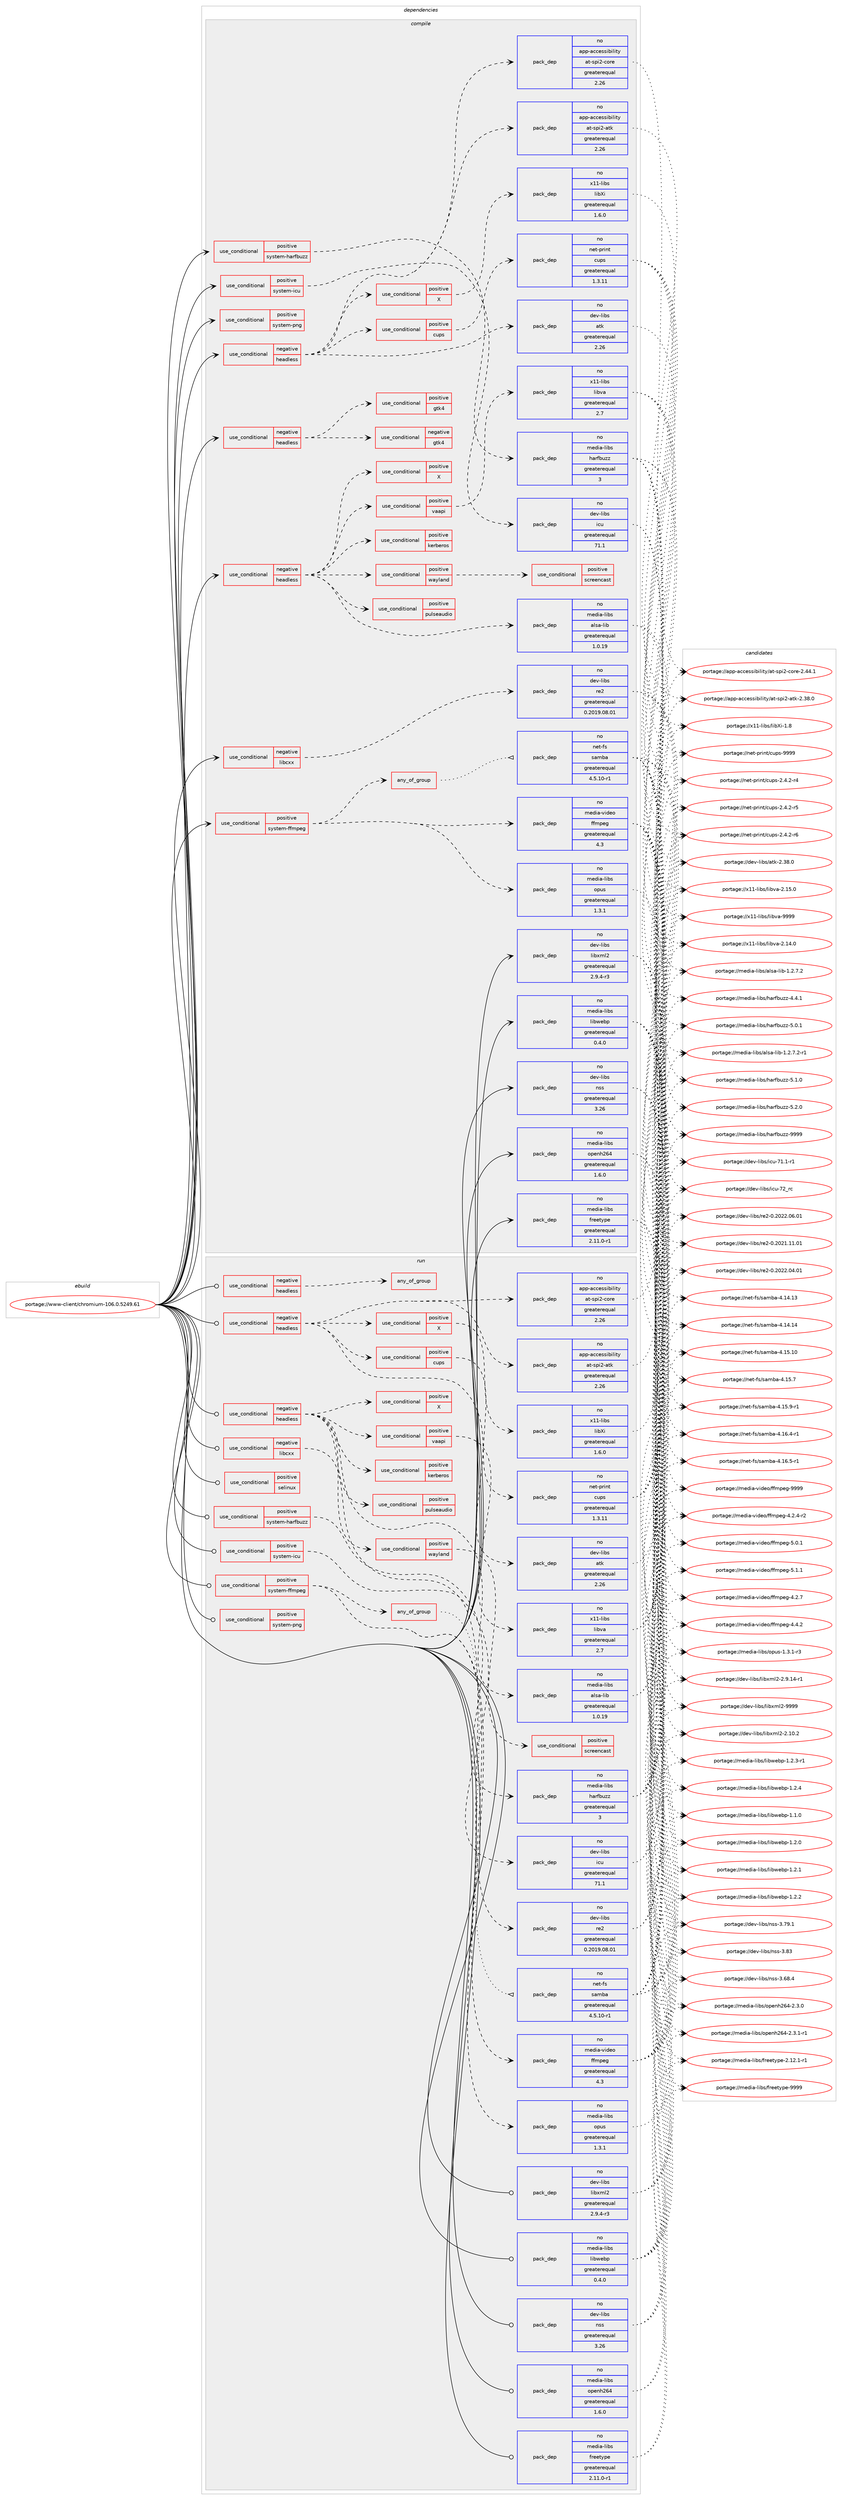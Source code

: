 digraph prolog {

# *************
# Graph options
# *************

newrank=true;
concentrate=true;
compound=true;
graph [rankdir=LR,fontname=Helvetica,fontsize=10,ranksep=1.5];#, ranksep=2.5, nodesep=0.2];
edge  [arrowhead=vee];
node  [fontname=Helvetica,fontsize=10];

# **********
# The ebuild
# **********

subgraph cluster_leftcol {
color=gray;
rank=same;
label=<<i>ebuild</i>>;
id [label="portage://www-client/chromium-106.0.5249.61", color=red, width=4, href="../www-client/chromium-106.0.5249.61.svg"];
}

# ****************
# The dependencies
# ****************

subgraph cluster_midcol {
color=gray;
label=<<i>dependencies</i>>;
subgraph cluster_compile {
fillcolor="#eeeeee";
style=filled;
label=<<i>compile</i>>;
subgraph cond305 {
dependency844 [label=<<TABLE BORDER="0" CELLBORDER="1" CELLSPACING="0" CELLPADDING="4"><TR><TD ROWSPAN="3" CELLPADDING="10">use_conditional</TD></TR><TR><TD>negative</TD></TR><TR><TD>headless</TD></TR></TABLE>>, shape=none, color=red];
subgraph cond306 {
dependency845 [label=<<TABLE BORDER="0" CELLBORDER="1" CELLSPACING="0" CELLPADDING="4"><TR><TD ROWSPAN="3" CELLPADDING="10">use_conditional</TD></TR><TR><TD>positive</TD></TR><TR><TD>X</TD></TR></TABLE>>, shape=none, color=red];
# *** BEGIN UNKNOWN DEPENDENCY TYPE (TODO) ***
# dependency845 -> package_dependency(portage://www-client/chromium-106.0.5249.61,install,no,x11-libs,libXcomposite,none,[,,],any_same_slot,[])
# *** END UNKNOWN DEPENDENCY TYPE (TODO) ***

# *** BEGIN UNKNOWN DEPENDENCY TYPE (TODO) ***
# dependency845 -> package_dependency(portage://www-client/chromium-106.0.5249.61,install,no,x11-libs,libXcursor,none,[,,],any_same_slot,[])
# *** END UNKNOWN DEPENDENCY TYPE (TODO) ***

# *** BEGIN UNKNOWN DEPENDENCY TYPE (TODO) ***
# dependency845 -> package_dependency(portage://www-client/chromium-106.0.5249.61,install,no,x11-libs,libXdamage,none,[,,],any_same_slot,[])
# *** END UNKNOWN DEPENDENCY TYPE (TODO) ***

# *** BEGIN UNKNOWN DEPENDENCY TYPE (TODO) ***
# dependency845 -> package_dependency(portage://www-client/chromium-106.0.5249.61,install,no,x11-libs,libXfixes,none,[,,],any_same_slot,[])
# *** END UNKNOWN DEPENDENCY TYPE (TODO) ***

subgraph pack485 {
dependency846 [label=<<TABLE BORDER="0" CELLBORDER="1" CELLSPACING="0" CELLPADDING="4" WIDTH="220"><TR><TD ROWSPAN="6" CELLPADDING="30">pack_dep</TD></TR><TR><TD WIDTH="110">no</TD></TR><TR><TD>x11-libs</TD></TR><TR><TD>libXi</TD></TR><TR><TD>greaterequal</TD></TR><TR><TD>1.6.0</TD></TR></TABLE>>, shape=none, color=blue];
}
dependency845:e -> dependency846:w [weight=20,style="dashed",arrowhead="vee"];
# *** BEGIN UNKNOWN DEPENDENCY TYPE (TODO) ***
# dependency845 -> package_dependency(portage://www-client/chromium-106.0.5249.61,install,no,x11-libs,libXrandr,none,[,,],any_same_slot,[])
# *** END UNKNOWN DEPENDENCY TYPE (TODO) ***

# *** BEGIN UNKNOWN DEPENDENCY TYPE (TODO) ***
# dependency845 -> package_dependency(portage://www-client/chromium-106.0.5249.61,install,no,x11-libs,libXrender,none,[,,],any_same_slot,[])
# *** END UNKNOWN DEPENDENCY TYPE (TODO) ***

# *** BEGIN UNKNOWN DEPENDENCY TYPE (TODO) ***
# dependency845 -> package_dependency(portage://www-client/chromium-106.0.5249.61,install,no,x11-libs,libXtst,none,[,,],any_same_slot,[])
# *** END UNKNOWN DEPENDENCY TYPE (TODO) ***

# *** BEGIN UNKNOWN DEPENDENCY TYPE (TODO) ***
# dependency845 -> package_dependency(portage://www-client/chromium-106.0.5249.61,install,no,x11-libs,libxshmfence,none,[,,],any_same_slot,[])
# *** END UNKNOWN DEPENDENCY TYPE (TODO) ***

}
dependency844:e -> dependency845:w [weight=20,style="dashed",arrowhead="vee"];
subgraph pack486 {
dependency847 [label=<<TABLE BORDER="0" CELLBORDER="1" CELLSPACING="0" CELLPADDING="4" WIDTH="220"><TR><TD ROWSPAN="6" CELLPADDING="30">pack_dep</TD></TR><TR><TD WIDTH="110">no</TD></TR><TR><TD>app-accessibility</TD></TR><TR><TD>at-spi2-atk</TD></TR><TR><TD>greaterequal</TD></TR><TR><TD>2.26</TD></TR></TABLE>>, shape=none, color=blue];
}
dependency844:e -> dependency847:w [weight=20,style="dashed",arrowhead="vee"];
subgraph pack487 {
dependency848 [label=<<TABLE BORDER="0" CELLBORDER="1" CELLSPACING="0" CELLPADDING="4" WIDTH="220"><TR><TD ROWSPAN="6" CELLPADDING="30">pack_dep</TD></TR><TR><TD WIDTH="110">no</TD></TR><TR><TD>app-accessibility</TD></TR><TR><TD>at-spi2-core</TD></TR><TR><TD>greaterequal</TD></TR><TR><TD>2.26</TD></TR></TABLE>>, shape=none, color=blue];
}
dependency844:e -> dependency848:w [weight=20,style="dashed",arrowhead="vee"];
subgraph pack488 {
dependency849 [label=<<TABLE BORDER="0" CELLBORDER="1" CELLSPACING="0" CELLPADDING="4" WIDTH="220"><TR><TD ROWSPAN="6" CELLPADDING="30">pack_dep</TD></TR><TR><TD WIDTH="110">no</TD></TR><TR><TD>dev-libs</TD></TR><TR><TD>atk</TD></TR><TR><TD>greaterequal</TD></TR><TR><TD>2.26</TD></TR></TABLE>>, shape=none, color=blue];
}
dependency844:e -> dependency849:w [weight=20,style="dashed",arrowhead="vee"];
# *** BEGIN UNKNOWN DEPENDENCY TYPE (TODO) ***
# dependency844 -> package_dependency(portage://www-client/chromium-106.0.5249.61,install,no,media-libs,mesa,none,[,,],any_same_slot,[use(optenable(X),none),use(optenable(wayland),none)])
# *** END UNKNOWN DEPENDENCY TYPE (TODO) ***

subgraph cond307 {
dependency850 [label=<<TABLE BORDER="0" CELLBORDER="1" CELLSPACING="0" CELLPADDING="4"><TR><TD ROWSPAN="3" CELLPADDING="10">use_conditional</TD></TR><TR><TD>positive</TD></TR><TR><TD>cups</TD></TR></TABLE>>, shape=none, color=red];
subgraph pack489 {
dependency851 [label=<<TABLE BORDER="0" CELLBORDER="1" CELLSPACING="0" CELLPADDING="4" WIDTH="220"><TR><TD ROWSPAN="6" CELLPADDING="30">pack_dep</TD></TR><TR><TD WIDTH="110">no</TD></TR><TR><TD>net-print</TD></TR><TR><TD>cups</TD></TR><TR><TD>greaterequal</TD></TR><TR><TD>1.3.11</TD></TR></TABLE>>, shape=none, color=blue];
}
dependency850:e -> dependency851:w [weight=20,style="dashed",arrowhead="vee"];
}
dependency844:e -> dependency850:w [weight=20,style="dashed",arrowhead="vee"];
# *** BEGIN UNKNOWN DEPENDENCY TYPE (TODO) ***
# dependency844 -> package_dependency(portage://www-client/chromium-106.0.5249.61,install,no,virtual,udev,none,[,,],[],[])
# *** END UNKNOWN DEPENDENCY TYPE (TODO) ***

# *** BEGIN UNKNOWN DEPENDENCY TYPE (TODO) ***
# dependency844 -> package_dependency(portage://www-client/chromium-106.0.5249.61,install,no,x11-libs,cairo,none,[,,],any_same_slot,[])
# *** END UNKNOWN DEPENDENCY TYPE (TODO) ***

# *** BEGIN UNKNOWN DEPENDENCY TYPE (TODO) ***
# dependency844 -> package_dependency(portage://www-client/chromium-106.0.5249.61,install,no,x11-libs,gdk-pixbuf,none,[,,],[slot(2)],[])
# *** END UNKNOWN DEPENDENCY TYPE (TODO) ***

# *** BEGIN UNKNOWN DEPENDENCY TYPE (TODO) ***
# dependency844 -> package_dependency(portage://www-client/chromium-106.0.5249.61,install,no,x11-libs,pango,none,[,,],any_same_slot,[])
# *** END UNKNOWN DEPENDENCY TYPE (TODO) ***

}
id:e -> dependency844:w [weight=20,style="solid",arrowhead="vee"];
subgraph cond308 {
dependency852 [label=<<TABLE BORDER="0" CELLBORDER="1" CELLSPACING="0" CELLPADDING="4"><TR><TD ROWSPAN="3" CELLPADDING="10">use_conditional</TD></TR><TR><TD>negative</TD></TR><TR><TD>headless</TD></TR></TABLE>>, shape=none, color=red];
subgraph cond309 {
dependency853 [label=<<TABLE BORDER="0" CELLBORDER="1" CELLSPACING="0" CELLPADDING="4"><TR><TD ROWSPAN="3" CELLPADDING="10">use_conditional</TD></TR><TR><TD>positive</TD></TR><TR><TD>gtk4</TD></TR></TABLE>>, shape=none, color=red];
# *** BEGIN UNKNOWN DEPENDENCY TYPE (TODO) ***
# dependency853 -> package_dependency(portage://www-client/chromium-106.0.5249.61,install,no,gui-libs,gtk,none,[,,],[slot(4)],[use(optenable(X),none),use(optenable(wayland),none)])
# *** END UNKNOWN DEPENDENCY TYPE (TODO) ***

}
dependency852:e -> dependency853:w [weight=20,style="dashed",arrowhead="vee"];
subgraph cond310 {
dependency854 [label=<<TABLE BORDER="0" CELLBORDER="1" CELLSPACING="0" CELLPADDING="4"><TR><TD ROWSPAN="3" CELLPADDING="10">use_conditional</TD></TR><TR><TD>negative</TD></TR><TR><TD>gtk4</TD></TR></TABLE>>, shape=none, color=red];
# *** BEGIN UNKNOWN DEPENDENCY TYPE (TODO) ***
# dependency854 -> package_dependency(portage://www-client/chromium-106.0.5249.61,install,no,x11-libs,gtk+,none,[,,],[slot(3)],[use(optenable(X),none),use(optenable(wayland),none)])
# *** END UNKNOWN DEPENDENCY TYPE (TODO) ***

}
dependency852:e -> dependency854:w [weight=20,style="dashed",arrowhead="vee"];
}
id:e -> dependency852:w [weight=20,style="solid",arrowhead="vee"];
subgraph cond311 {
dependency855 [label=<<TABLE BORDER="0" CELLBORDER="1" CELLSPACING="0" CELLPADDING="4"><TR><TD ROWSPAN="3" CELLPADDING="10">use_conditional</TD></TR><TR><TD>negative</TD></TR><TR><TD>headless</TD></TR></TABLE>>, shape=none, color=red];
# *** BEGIN UNKNOWN DEPENDENCY TYPE (TODO) ***
# dependency855 -> package_dependency(portage://www-client/chromium-106.0.5249.61,install,no,dev-libs,glib,none,[,,],[slot(2)],[])
# *** END UNKNOWN DEPENDENCY TYPE (TODO) ***

subgraph pack490 {
dependency856 [label=<<TABLE BORDER="0" CELLBORDER="1" CELLSPACING="0" CELLPADDING="4" WIDTH="220"><TR><TD ROWSPAN="6" CELLPADDING="30">pack_dep</TD></TR><TR><TD WIDTH="110">no</TD></TR><TR><TD>media-libs</TD></TR><TR><TD>alsa-lib</TD></TR><TR><TD>greaterequal</TD></TR><TR><TD>1.0.19</TD></TR></TABLE>>, shape=none, color=blue];
}
dependency855:e -> dependency856:w [weight=20,style="dashed",arrowhead="vee"];
subgraph cond312 {
dependency857 [label=<<TABLE BORDER="0" CELLBORDER="1" CELLSPACING="0" CELLPADDING="4"><TR><TD ROWSPAN="3" CELLPADDING="10">use_conditional</TD></TR><TR><TD>positive</TD></TR><TR><TD>pulseaudio</TD></TR></TABLE>>, shape=none, color=red];
# *** BEGIN UNKNOWN DEPENDENCY TYPE (TODO) ***
# dependency857 -> package_dependency(portage://www-client/chromium-106.0.5249.61,install,no,media-sound,pulseaudio,none,[,,],any_same_slot,[])
# *** END UNKNOWN DEPENDENCY TYPE (TODO) ***

}
dependency855:e -> dependency857:w [weight=20,style="dashed",arrowhead="vee"];
# *** BEGIN UNKNOWN DEPENDENCY TYPE (TODO) ***
# dependency855 -> package_dependency(portage://www-client/chromium-106.0.5249.61,install,no,sys-apps,pciutils,none,[,,],any_same_slot,[])
# *** END UNKNOWN DEPENDENCY TYPE (TODO) ***

subgraph cond313 {
dependency858 [label=<<TABLE BORDER="0" CELLBORDER="1" CELLSPACING="0" CELLPADDING="4"><TR><TD ROWSPAN="3" CELLPADDING="10">use_conditional</TD></TR><TR><TD>positive</TD></TR><TR><TD>kerberos</TD></TR></TABLE>>, shape=none, color=red];
# *** BEGIN UNKNOWN DEPENDENCY TYPE (TODO) ***
# dependency858 -> package_dependency(portage://www-client/chromium-106.0.5249.61,install,no,virtual,krb5,none,[,,],[],[])
# *** END UNKNOWN DEPENDENCY TYPE (TODO) ***

}
dependency855:e -> dependency858:w [weight=20,style="dashed",arrowhead="vee"];
subgraph cond314 {
dependency859 [label=<<TABLE BORDER="0" CELLBORDER="1" CELLSPACING="0" CELLPADDING="4"><TR><TD ROWSPAN="3" CELLPADDING="10">use_conditional</TD></TR><TR><TD>positive</TD></TR><TR><TD>vaapi</TD></TR></TABLE>>, shape=none, color=red];
subgraph pack491 {
dependency860 [label=<<TABLE BORDER="0" CELLBORDER="1" CELLSPACING="0" CELLPADDING="4" WIDTH="220"><TR><TD ROWSPAN="6" CELLPADDING="30">pack_dep</TD></TR><TR><TD WIDTH="110">no</TD></TR><TR><TD>x11-libs</TD></TR><TR><TD>libva</TD></TR><TR><TD>greaterequal</TD></TR><TR><TD>2.7</TD></TR></TABLE>>, shape=none, color=blue];
}
dependency859:e -> dependency860:w [weight=20,style="dashed",arrowhead="vee"];
}
dependency855:e -> dependency859:w [weight=20,style="dashed",arrowhead="vee"];
subgraph cond315 {
dependency861 [label=<<TABLE BORDER="0" CELLBORDER="1" CELLSPACING="0" CELLPADDING="4"><TR><TD ROWSPAN="3" CELLPADDING="10">use_conditional</TD></TR><TR><TD>positive</TD></TR><TR><TD>X</TD></TR></TABLE>>, shape=none, color=red];
# *** BEGIN UNKNOWN DEPENDENCY TYPE (TODO) ***
# dependency861 -> package_dependency(portage://www-client/chromium-106.0.5249.61,install,no,x11-libs,libX11,none,[,,],any_same_slot,[])
# *** END UNKNOWN DEPENDENCY TYPE (TODO) ***

# *** BEGIN UNKNOWN DEPENDENCY TYPE (TODO) ***
# dependency861 -> package_dependency(portage://www-client/chromium-106.0.5249.61,install,no,x11-libs,libXext,none,[,,],any_same_slot,[])
# *** END UNKNOWN DEPENDENCY TYPE (TODO) ***

# *** BEGIN UNKNOWN DEPENDENCY TYPE (TODO) ***
# dependency861 -> package_dependency(portage://www-client/chromium-106.0.5249.61,install,no,x11-libs,libxcb,none,[,,],any_same_slot,[])
# *** END UNKNOWN DEPENDENCY TYPE (TODO) ***

}
dependency855:e -> dependency861:w [weight=20,style="dashed",arrowhead="vee"];
# *** BEGIN UNKNOWN DEPENDENCY TYPE (TODO) ***
# dependency855 -> package_dependency(portage://www-client/chromium-106.0.5249.61,install,no,x11-libs,libxkbcommon,none,[,,],any_same_slot,[])
# *** END UNKNOWN DEPENDENCY TYPE (TODO) ***

subgraph cond316 {
dependency862 [label=<<TABLE BORDER="0" CELLBORDER="1" CELLSPACING="0" CELLPADDING="4"><TR><TD ROWSPAN="3" CELLPADDING="10">use_conditional</TD></TR><TR><TD>positive</TD></TR><TR><TD>wayland</TD></TR></TABLE>>, shape=none, color=red];
# *** BEGIN UNKNOWN DEPENDENCY TYPE (TODO) ***
# dependency862 -> package_dependency(portage://www-client/chromium-106.0.5249.61,install,no,dev-libs,wayland,none,[,,],any_same_slot,[])
# *** END UNKNOWN DEPENDENCY TYPE (TODO) ***

subgraph cond317 {
dependency863 [label=<<TABLE BORDER="0" CELLBORDER="1" CELLSPACING="0" CELLPADDING="4"><TR><TD ROWSPAN="3" CELLPADDING="10">use_conditional</TD></TR><TR><TD>positive</TD></TR><TR><TD>screencast</TD></TR></TABLE>>, shape=none, color=red];
# *** BEGIN UNKNOWN DEPENDENCY TYPE (TODO) ***
# dependency863 -> package_dependency(portage://www-client/chromium-106.0.5249.61,install,no,media-video,pipewire,none,[,,],any_same_slot,[])
# *** END UNKNOWN DEPENDENCY TYPE (TODO) ***

}
dependency862:e -> dependency863:w [weight=20,style="dashed",arrowhead="vee"];
}
dependency855:e -> dependency862:w [weight=20,style="dashed",arrowhead="vee"];
}
id:e -> dependency855:w [weight=20,style="solid",arrowhead="vee"];
subgraph cond318 {
dependency864 [label=<<TABLE BORDER="0" CELLBORDER="1" CELLSPACING="0" CELLPADDING="4"><TR><TD ROWSPAN="3" CELLPADDING="10">use_conditional</TD></TR><TR><TD>negative</TD></TR><TR><TD>libcxx</TD></TR></TABLE>>, shape=none, color=red];
subgraph pack492 {
dependency865 [label=<<TABLE BORDER="0" CELLBORDER="1" CELLSPACING="0" CELLPADDING="4" WIDTH="220"><TR><TD ROWSPAN="6" CELLPADDING="30">pack_dep</TD></TR><TR><TD WIDTH="110">no</TD></TR><TR><TD>dev-libs</TD></TR><TR><TD>re2</TD></TR><TR><TD>greaterequal</TD></TR><TR><TD>0.2019.08.01</TD></TR></TABLE>>, shape=none, color=blue];
}
dependency864:e -> dependency865:w [weight=20,style="dashed",arrowhead="vee"];
}
id:e -> dependency864:w [weight=20,style="solid",arrowhead="vee"];
subgraph cond319 {
dependency866 [label=<<TABLE BORDER="0" CELLBORDER="1" CELLSPACING="0" CELLPADDING="4"><TR><TD ROWSPAN="3" CELLPADDING="10">use_conditional</TD></TR><TR><TD>positive</TD></TR><TR><TD>system-ffmpeg</TD></TR></TABLE>>, shape=none, color=red];
subgraph pack493 {
dependency867 [label=<<TABLE BORDER="0" CELLBORDER="1" CELLSPACING="0" CELLPADDING="4" WIDTH="220"><TR><TD ROWSPAN="6" CELLPADDING="30">pack_dep</TD></TR><TR><TD WIDTH="110">no</TD></TR><TR><TD>media-video</TD></TR><TR><TD>ffmpeg</TD></TR><TR><TD>greaterequal</TD></TR><TR><TD>4.3</TD></TR></TABLE>>, shape=none, color=blue];
}
dependency866:e -> dependency867:w [weight=20,style="dashed",arrowhead="vee"];
subgraph any56 {
dependency868 [label=<<TABLE BORDER="0" CELLBORDER="1" CELLSPACING="0" CELLPADDING="4"><TR><TD CELLPADDING="10">any_of_group</TD></TR></TABLE>>, shape=none, color=red];# *** BEGIN UNKNOWN DEPENDENCY TYPE (TODO) ***
# dependency868 -> package_dependency(portage://www-client/chromium-106.0.5249.61,install,no,media-video,ffmpeg,none,[,,],[],[use(disable(samba),none)])
# *** END UNKNOWN DEPENDENCY TYPE (TODO) ***

subgraph pack494 {
dependency869 [label=<<TABLE BORDER="0" CELLBORDER="1" CELLSPACING="0" CELLPADDING="4" WIDTH="220"><TR><TD ROWSPAN="6" CELLPADDING="30">pack_dep</TD></TR><TR><TD WIDTH="110">no</TD></TR><TR><TD>net-fs</TD></TR><TR><TD>samba</TD></TR><TR><TD>greaterequal</TD></TR><TR><TD>4.5.10-r1</TD></TR></TABLE>>, shape=none, color=blue];
}
dependency868:e -> dependency869:w [weight=20,style="dotted",arrowhead="oinv"];
}
dependency866:e -> dependency868:w [weight=20,style="dashed",arrowhead="vee"];
subgraph pack495 {
dependency870 [label=<<TABLE BORDER="0" CELLBORDER="1" CELLSPACING="0" CELLPADDING="4" WIDTH="220"><TR><TD ROWSPAN="6" CELLPADDING="30">pack_dep</TD></TR><TR><TD WIDTH="110">no</TD></TR><TR><TD>media-libs</TD></TR><TR><TD>opus</TD></TR><TR><TD>greaterequal</TD></TR><TR><TD>1.3.1</TD></TR></TABLE>>, shape=none, color=blue];
}
dependency866:e -> dependency870:w [weight=20,style="dashed",arrowhead="vee"];
}
id:e -> dependency866:w [weight=20,style="solid",arrowhead="vee"];
subgraph cond320 {
dependency871 [label=<<TABLE BORDER="0" CELLBORDER="1" CELLSPACING="0" CELLPADDING="4"><TR><TD ROWSPAN="3" CELLPADDING="10">use_conditional</TD></TR><TR><TD>positive</TD></TR><TR><TD>system-harfbuzz</TD></TR></TABLE>>, shape=none, color=red];
subgraph pack496 {
dependency872 [label=<<TABLE BORDER="0" CELLBORDER="1" CELLSPACING="0" CELLPADDING="4" WIDTH="220"><TR><TD ROWSPAN="6" CELLPADDING="30">pack_dep</TD></TR><TR><TD WIDTH="110">no</TD></TR><TR><TD>media-libs</TD></TR><TR><TD>harfbuzz</TD></TR><TR><TD>greaterequal</TD></TR><TR><TD>3</TD></TR></TABLE>>, shape=none, color=blue];
}
dependency871:e -> dependency872:w [weight=20,style="dashed",arrowhead="vee"];
}
id:e -> dependency871:w [weight=20,style="solid",arrowhead="vee"];
subgraph cond321 {
dependency873 [label=<<TABLE BORDER="0" CELLBORDER="1" CELLSPACING="0" CELLPADDING="4"><TR><TD ROWSPAN="3" CELLPADDING="10">use_conditional</TD></TR><TR><TD>positive</TD></TR><TR><TD>system-icu</TD></TR></TABLE>>, shape=none, color=red];
subgraph pack497 {
dependency874 [label=<<TABLE BORDER="0" CELLBORDER="1" CELLSPACING="0" CELLPADDING="4" WIDTH="220"><TR><TD ROWSPAN="6" CELLPADDING="30">pack_dep</TD></TR><TR><TD WIDTH="110">no</TD></TR><TR><TD>dev-libs</TD></TR><TR><TD>icu</TD></TR><TR><TD>greaterequal</TD></TR><TR><TD>71.1</TD></TR></TABLE>>, shape=none, color=blue];
}
dependency873:e -> dependency874:w [weight=20,style="dashed",arrowhead="vee"];
}
id:e -> dependency873:w [weight=20,style="solid",arrowhead="vee"];
subgraph cond322 {
dependency875 [label=<<TABLE BORDER="0" CELLBORDER="1" CELLSPACING="0" CELLPADDING="4"><TR><TD ROWSPAN="3" CELLPADDING="10">use_conditional</TD></TR><TR><TD>positive</TD></TR><TR><TD>system-png</TD></TR></TABLE>>, shape=none, color=red];
# *** BEGIN UNKNOWN DEPENDENCY TYPE (TODO) ***
# dependency875 -> package_dependency(portage://www-client/chromium-106.0.5249.61,install,no,media-libs,libpng,none,[,,],any_same_slot,[use(disable(apng),none)])
# *** END UNKNOWN DEPENDENCY TYPE (TODO) ***

}
id:e -> dependency875:w [weight=20,style="solid",arrowhead="vee"];
# *** BEGIN UNKNOWN DEPENDENCY TYPE (TODO) ***
# id -> package_dependency(portage://www-client/chromium-106.0.5249.61,install,no,app-arch,bzip2,none,[,,],any_same_slot,[])
# *** END UNKNOWN DEPENDENCY TYPE (TODO) ***

# *** BEGIN UNKNOWN DEPENDENCY TYPE (TODO) ***
# id -> package_dependency(portage://www-client/chromium-106.0.5249.61,install,no,dev-libs,expat,none,[,,],any_same_slot,[])
# *** END UNKNOWN DEPENDENCY TYPE (TODO) ***

subgraph pack498 {
dependency876 [label=<<TABLE BORDER="0" CELLBORDER="1" CELLSPACING="0" CELLPADDING="4" WIDTH="220"><TR><TD ROWSPAN="6" CELLPADDING="30">pack_dep</TD></TR><TR><TD WIDTH="110">no</TD></TR><TR><TD>dev-libs</TD></TR><TR><TD>libxml2</TD></TR><TR><TD>greaterequal</TD></TR><TR><TD>2.9.4-r3</TD></TR></TABLE>>, shape=none, color=blue];
}
id:e -> dependency876:w [weight=20,style="solid",arrowhead="vee"];
# *** BEGIN UNKNOWN DEPENDENCY TYPE (TODO) ***
# id -> package_dependency(portage://www-client/chromium-106.0.5249.61,install,no,dev-libs,libxslt,none,[,,],any_same_slot,[])
# *** END UNKNOWN DEPENDENCY TYPE (TODO) ***

# *** BEGIN UNKNOWN DEPENDENCY TYPE (TODO) ***
# id -> package_dependency(portage://www-client/chromium-106.0.5249.61,install,no,dev-libs,nspr,none,[,,],any_same_slot,[])
# *** END UNKNOWN DEPENDENCY TYPE (TODO) ***

subgraph pack499 {
dependency877 [label=<<TABLE BORDER="0" CELLBORDER="1" CELLSPACING="0" CELLPADDING="4" WIDTH="220"><TR><TD ROWSPAN="6" CELLPADDING="30">pack_dep</TD></TR><TR><TD WIDTH="110">no</TD></TR><TR><TD>dev-libs</TD></TR><TR><TD>nss</TD></TR><TR><TD>greaterequal</TD></TR><TR><TD>3.26</TD></TR></TABLE>>, shape=none, color=blue];
}
id:e -> dependency877:w [weight=20,style="solid",arrowhead="vee"];
# *** BEGIN UNKNOWN DEPENDENCY TYPE (TODO) ***
# id -> package_dependency(portage://www-client/chromium-106.0.5249.61,install,no,media-libs,flac,none,[,,],any_same_slot,[])
# *** END UNKNOWN DEPENDENCY TYPE (TODO) ***

# *** BEGIN UNKNOWN DEPENDENCY TYPE (TODO) ***
# id -> package_dependency(portage://www-client/chromium-106.0.5249.61,install,no,media-libs,fontconfig,none,[,,],any_same_slot,[])
# *** END UNKNOWN DEPENDENCY TYPE (TODO) ***

subgraph pack500 {
dependency878 [label=<<TABLE BORDER="0" CELLBORDER="1" CELLSPACING="0" CELLPADDING="4" WIDTH="220"><TR><TD ROWSPAN="6" CELLPADDING="30">pack_dep</TD></TR><TR><TD WIDTH="110">no</TD></TR><TR><TD>media-libs</TD></TR><TR><TD>freetype</TD></TR><TR><TD>greaterequal</TD></TR><TR><TD>2.11.0-r1</TD></TR></TABLE>>, shape=none, color=blue];
}
id:e -> dependency878:w [weight=20,style="solid",arrowhead="vee"];
# *** BEGIN UNKNOWN DEPENDENCY TYPE (TODO) ***
# id -> package_dependency(portage://www-client/chromium-106.0.5249.61,install,no,media-libs,libjpeg-turbo,none,[,,],any_same_slot,[])
# *** END UNKNOWN DEPENDENCY TYPE (TODO) ***

subgraph pack501 {
dependency879 [label=<<TABLE BORDER="0" CELLBORDER="1" CELLSPACING="0" CELLPADDING="4" WIDTH="220"><TR><TD ROWSPAN="6" CELLPADDING="30">pack_dep</TD></TR><TR><TD WIDTH="110">no</TD></TR><TR><TD>media-libs</TD></TR><TR><TD>libwebp</TD></TR><TR><TD>greaterequal</TD></TR><TR><TD>0.4.0</TD></TR></TABLE>>, shape=none, color=blue];
}
id:e -> dependency879:w [weight=20,style="solid",arrowhead="vee"];
# *** BEGIN UNKNOWN DEPENDENCY TYPE (TODO) ***
# id -> package_dependency(portage://www-client/chromium-106.0.5249.61,install,no,media-libs,mesa,none,[,,],any_same_slot,[use(enable(gbm),positive)])
# *** END UNKNOWN DEPENDENCY TYPE (TODO) ***

subgraph pack502 {
dependency880 [label=<<TABLE BORDER="0" CELLBORDER="1" CELLSPACING="0" CELLPADDING="4" WIDTH="220"><TR><TD ROWSPAN="6" CELLPADDING="30">pack_dep</TD></TR><TR><TD WIDTH="110">no</TD></TR><TR><TD>media-libs</TD></TR><TR><TD>openh264</TD></TR><TR><TD>greaterequal</TD></TR><TR><TD>1.6.0</TD></TR></TABLE>>, shape=none, color=blue];
}
id:e -> dependency880:w [weight=20,style="solid",arrowhead="vee"];
# *** BEGIN UNKNOWN DEPENDENCY TYPE (TODO) ***
# id -> package_dependency(portage://www-client/chromium-106.0.5249.61,install,no,net-misc,curl,none,[,,],[],[use(enable(ssl),none)])
# *** END UNKNOWN DEPENDENCY TYPE (TODO) ***

# *** BEGIN UNKNOWN DEPENDENCY TYPE (TODO) ***
# id -> package_dependency(portage://www-client/chromium-106.0.5249.61,install,no,sys-apps,dbus,none,[,,],any_same_slot,[])
# *** END UNKNOWN DEPENDENCY TYPE (TODO) ***

# *** BEGIN UNKNOWN DEPENDENCY TYPE (TODO) ***
# id -> package_dependency(portage://www-client/chromium-106.0.5249.61,install,no,sys-libs,zlib,none,[,,],any_same_slot,[])
# *** END UNKNOWN DEPENDENCY TYPE (TODO) ***

# *** BEGIN UNKNOWN DEPENDENCY TYPE (TODO) ***
# id -> package_dependency(portage://www-client/chromium-106.0.5249.61,install,no,sys-libs,zlib,none,[,,],any_same_slot,[use(enable(minizip),none)])
# *** END UNKNOWN DEPENDENCY TYPE (TODO) ***

# *** BEGIN UNKNOWN DEPENDENCY TYPE (TODO) ***
# id -> package_dependency(portage://www-client/chromium-106.0.5249.61,install,no,x11-libs,libdrm,none,[,,],any_same_slot,[])
# *** END UNKNOWN DEPENDENCY TYPE (TODO) ***

# *** BEGIN UNKNOWN DEPENDENCY TYPE (TODO) ***
# id -> package_dependency(portage://www-client/chromium-106.0.5249.61,install,strong,sys-devel,llvm,none,[,,],[slot(0)],[])
# *** END UNKNOWN DEPENDENCY TYPE (TODO) ***

}
subgraph cluster_compileandrun {
fillcolor="#eeeeee";
style=filled;
label=<<i>compile and run</i>>;
}
subgraph cluster_run {
fillcolor="#eeeeee";
style=filled;
label=<<i>run</i>>;
subgraph cond323 {
dependency881 [label=<<TABLE BORDER="0" CELLBORDER="1" CELLSPACING="0" CELLPADDING="4"><TR><TD ROWSPAN="3" CELLPADDING="10">use_conditional</TD></TR><TR><TD>negative</TD></TR><TR><TD>headless</TD></TR></TABLE>>, shape=none, color=red];
subgraph any57 {
dependency882 [label=<<TABLE BORDER="0" CELLBORDER="1" CELLSPACING="0" CELLPADDING="4"><TR><TD CELLPADDING="10">any_of_group</TD></TR></TABLE>>, shape=none, color=red];# *** BEGIN UNKNOWN DEPENDENCY TYPE (TODO) ***
# dependency882 -> package_dependency(portage://www-client/chromium-106.0.5249.61,run,no,x11-libs,gtk+,none,[,,],[slot(3)],[use(optenable(X),none),use(optenable(wayland),none)])
# *** END UNKNOWN DEPENDENCY TYPE (TODO) ***

# *** BEGIN UNKNOWN DEPENDENCY TYPE (TODO) ***
# dependency882 -> package_dependency(portage://www-client/chromium-106.0.5249.61,run,no,gui-libs,gtk,none,[,,],[slot(4)],[use(optenable(X),none),use(optenable(wayland),none)])
# *** END UNKNOWN DEPENDENCY TYPE (TODO) ***

}
dependency881:e -> dependency882:w [weight=20,style="dashed",arrowhead="vee"];
# *** BEGIN UNKNOWN DEPENDENCY TYPE (TODO) ***
# dependency881 -> package_dependency(portage://www-client/chromium-106.0.5249.61,run,no,x11-misc,xdg-utils,none,[,,],[],[])
# *** END UNKNOWN DEPENDENCY TYPE (TODO) ***

}
id:e -> dependency881:w [weight=20,style="solid",arrowhead="odot"];
subgraph cond324 {
dependency883 [label=<<TABLE BORDER="0" CELLBORDER="1" CELLSPACING="0" CELLPADDING="4"><TR><TD ROWSPAN="3" CELLPADDING="10">use_conditional</TD></TR><TR><TD>negative</TD></TR><TR><TD>headless</TD></TR></TABLE>>, shape=none, color=red];
subgraph cond325 {
dependency884 [label=<<TABLE BORDER="0" CELLBORDER="1" CELLSPACING="0" CELLPADDING="4"><TR><TD ROWSPAN="3" CELLPADDING="10">use_conditional</TD></TR><TR><TD>positive</TD></TR><TR><TD>X</TD></TR></TABLE>>, shape=none, color=red];
# *** BEGIN UNKNOWN DEPENDENCY TYPE (TODO) ***
# dependency884 -> package_dependency(portage://www-client/chromium-106.0.5249.61,run,no,x11-libs,libXcomposite,none,[,,],any_same_slot,[])
# *** END UNKNOWN DEPENDENCY TYPE (TODO) ***

# *** BEGIN UNKNOWN DEPENDENCY TYPE (TODO) ***
# dependency884 -> package_dependency(portage://www-client/chromium-106.0.5249.61,run,no,x11-libs,libXcursor,none,[,,],any_same_slot,[])
# *** END UNKNOWN DEPENDENCY TYPE (TODO) ***

# *** BEGIN UNKNOWN DEPENDENCY TYPE (TODO) ***
# dependency884 -> package_dependency(portage://www-client/chromium-106.0.5249.61,run,no,x11-libs,libXdamage,none,[,,],any_same_slot,[])
# *** END UNKNOWN DEPENDENCY TYPE (TODO) ***

# *** BEGIN UNKNOWN DEPENDENCY TYPE (TODO) ***
# dependency884 -> package_dependency(portage://www-client/chromium-106.0.5249.61,run,no,x11-libs,libXfixes,none,[,,],any_same_slot,[])
# *** END UNKNOWN DEPENDENCY TYPE (TODO) ***

subgraph pack503 {
dependency885 [label=<<TABLE BORDER="0" CELLBORDER="1" CELLSPACING="0" CELLPADDING="4" WIDTH="220"><TR><TD ROWSPAN="6" CELLPADDING="30">pack_dep</TD></TR><TR><TD WIDTH="110">no</TD></TR><TR><TD>x11-libs</TD></TR><TR><TD>libXi</TD></TR><TR><TD>greaterequal</TD></TR><TR><TD>1.6.0</TD></TR></TABLE>>, shape=none, color=blue];
}
dependency884:e -> dependency885:w [weight=20,style="dashed",arrowhead="vee"];
# *** BEGIN UNKNOWN DEPENDENCY TYPE (TODO) ***
# dependency884 -> package_dependency(portage://www-client/chromium-106.0.5249.61,run,no,x11-libs,libXrandr,none,[,,],any_same_slot,[])
# *** END UNKNOWN DEPENDENCY TYPE (TODO) ***

# *** BEGIN UNKNOWN DEPENDENCY TYPE (TODO) ***
# dependency884 -> package_dependency(portage://www-client/chromium-106.0.5249.61,run,no,x11-libs,libXrender,none,[,,],any_same_slot,[])
# *** END UNKNOWN DEPENDENCY TYPE (TODO) ***

# *** BEGIN UNKNOWN DEPENDENCY TYPE (TODO) ***
# dependency884 -> package_dependency(portage://www-client/chromium-106.0.5249.61,run,no,x11-libs,libXtst,none,[,,],any_same_slot,[])
# *** END UNKNOWN DEPENDENCY TYPE (TODO) ***

# *** BEGIN UNKNOWN DEPENDENCY TYPE (TODO) ***
# dependency884 -> package_dependency(portage://www-client/chromium-106.0.5249.61,run,no,x11-libs,libxshmfence,none,[,,],any_same_slot,[])
# *** END UNKNOWN DEPENDENCY TYPE (TODO) ***

}
dependency883:e -> dependency884:w [weight=20,style="dashed",arrowhead="vee"];
subgraph pack504 {
dependency886 [label=<<TABLE BORDER="0" CELLBORDER="1" CELLSPACING="0" CELLPADDING="4" WIDTH="220"><TR><TD ROWSPAN="6" CELLPADDING="30">pack_dep</TD></TR><TR><TD WIDTH="110">no</TD></TR><TR><TD>app-accessibility</TD></TR><TR><TD>at-spi2-atk</TD></TR><TR><TD>greaterequal</TD></TR><TR><TD>2.26</TD></TR></TABLE>>, shape=none, color=blue];
}
dependency883:e -> dependency886:w [weight=20,style="dashed",arrowhead="vee"];
subgraph pack505 {
dependency887 [label=<<TABLE BORDER="0" CELLBORDER="1" CELLSPACING="0" CELLPADDING="4" WIDTH="220"><TR><TD ROWSPAN="6" CELLPADDING="30">pack_dep</TD></TR><TR><TD WIDTH="110">no</TD></TR><TR><TD>app-accessibility</TD></TR><TR><TD>at-spi2-core</TD></TR><TR><TD>greaterequal</TD></TR><TR><TD>2.26</TD></TR></TABLE>>, shape=none, color=blue];
}
dependency883:e -> dependency887:w [weight=20,style="dashed",arrowhead="vee"];
subgraph pack506 {
dependency888 [label=<<TABLE BORDER="0" CELLBORDER="1" CELLSPACING="0" CELLPADDING="4" WIDTH="220"><TR><TD ROWSPAN="6" CELLPADDING="30">pack_dep</TD></TR><TR><TD WIDTH="110">no</TD></TR><TR><TD>dev-libs</TD></TR><TR><TD>atk</TD></TR><TR><TD>greaterequal</TD></TR><TR><TD>2.26</TD></TR></TABLE>>, shape=none, color=blue];
}
dependency883:e -> dependency888:w [weight=20,style="dashed",arrowhead="vee"];
# *** BEGIN UNKNOWN DEPENDENCY TYPE (TODO) ***
# dependency883 -> package_dependency(portage://www-client/chromium-106.0.5249.61,run,no,media-libs,mesa,none,[,,],any_same_slot,[use(optenable(X),none),use(optenable(wayland),none)])
# *** END UNKNOWN DEPENDENCY TYPE (TODO) ***

subgraph cond326 {
dependency889 [label=<<TABLE BORDER="0" CELLBORDER="1" CELLSPACING="0" CELLPADDING="4"><TR><TD ROWSPAN="3" CELLPADDING="10">use_conditional</TD></TR><TR><TD>positive</TD></TR><TR><TD>cups</TD></TR></TABLE>>, shape=none, color=red];
subgraph pack507 {
dependency890 [label=<<TABLE BORDER="0" CELLBORDER="1" CELLSPACING="0" CELLPADDING="4" WIDTH="220"><TR><TD ROWSPAN="6" CELLPADDING="30">pack_dep</TD></TR><TR><TD WIDTH="110">no</TD></TR><TR><TD>net-print</TD></TR><TR><TD>cups</TD></TR><TR><TD>greaterequal</TD></TR><TR><TD>1.3.11</TD></TR></TABLE>>, shape=none, color=blue];
}
dependency889:e -> dependency890:w [weight=20,style="dashed",arrowhead="vee"];
}
dependency883:e -> dependency889:w [weight=20,style="dashed",arrowhead="vee"];
# *** BEGIN UNKNOWN DEPENDENCY TYPE (TODO) ***
# dependency883 -> package_dependency(portage://www-client/chromium-106.0.5249.61,run,no,virtual,udev,none,[,,],[],[])
# *** END UNKNOWN DEPENDENCY TYPE (TODO) ***

# *** BEGIN UNKNOWN DEPENDENCY TYPE (TODO) ***
# dependency883 -> package_dependency(portage://www-client/chromium-106.0.5249.61,run,no,x11-libs,cairo,none,[,,],any_same_slot,[])
# *** END UNKNOWN DEPENDENCY TYPE (TODO) ***

# *** BEGIN UNKNOWN DEPENDENCY TYPE (TODO) ***
# dependency883 -> package_dependency(portage://www-client/chromium-106.0.5249.61,run,no,x11-libs,gdk-pixbuf,none,[,,],[slot(2)],[])
# *** END UNKNOWN DEPENDENCY TYPE (TODO) ***

# *** BEGIN UNKNOWN DEPENDENCY TYPE (TODO) ***
# dependency883 -> package_dependency(portage://www-client/chromium-106.0.5249.61,run,no,x11-libs,pango,none,[,,],any_same_slot,[])
# *** END UNKNOWN DEPENDENCY TYPE (TODO) ***

}
id:e -> dependency883:w [weight=20,style="solid",arrowhead="odot"];
subgraph cond327 {
dependency891 [label=<<TABLE BORDER="0" CELLBORDER="1" CELLSPACING="0" CELLPADDING="4"><TR><TD ROWSPAN="3" CELLPADDING="10">use_conditional</TD></TR><TR><TD>negative</TD></TR><TR><TD>headless</TD></TR></TABLE>>, shape=none, color=red];
# *** BEGIN UNKNOWN DEPENDENCY TYPE (TODO) ***
# dependency891 -> package_dependency(portage://www-client/chromium-106.0.5249.61,run,no,dev-libs,glib,none,[,,],[slot(2)],[])
# *** END UNKNOWN DEPENDENCY TYPE (TODO) ***

subgraph pack508 {
dependency892 [label=<<TABLE BORDER="0" CELLBORDER="1" CELLSPACING="0" CELLPADDING="4" WIDTH="220"><TR><TD ROWSPAN="6" CELLPADDING="30">pack_dep</TD></TR><TR><TD WIDTH="110">no</TD></TR><TR><TD>media-libs</TD></TR><TR><TD>alsa-lib</TD></TR><TR><TD>greaterequal</TD></TR><TR><TD>1.0.19</TD></TR></TABLE>>, shape=none, color=blue];
}
dependency891:e -> dependency892:w [weight=20,style="dashed",arrowhead="vee"];
subgraph cond328 {
dependency893 [label=<<TABLE BORDER="0" CELLBORDER="1" CELLSPACING="0" CELLPADDING="4"><TR><TD ROWSPAN="3" CELLPADDING="10">use_conditional</TD></TR><TR><TD>positive</TD></TR><TR><TD>pulseaudio</TD></TR></TABLE>>, shape=none, color=red];
# *** BEGIN UNKNOWN DEPENDENCY TYPE (TODO) ***
# dependency893 -> package_dependency(portage://www-client/chromium-106.0.5249.61,run,no,media-sound,pulseaudio,none,[,,],any_same_slot,[])
# *** END UNKNOWN DEPENDENCY TYPE (TODO) ***

}
dependency891:e -> dependency893:w [weight=20,style="dashed",arrowhead="vee"];
# *** BEGIN UNKNOWN DEPENDENCY TYPE (TODO) ***
# dependency891 -> package_dependency(portage://www-client/chromium-106.0.5249.61,run,no,sys-apps,pciutils,none,[,,],any_same_slot,[])
# *** END UNKNOWN DEPENDENCY TYPE (TODO) ***

subgraph cond329 {
dependency894 [label=<<TABLE BORDER="0" CELLBORDER="1" CELLSPACING="0" CELLPADDING="4"><TR><TD ROWSPAN="3" CELLPADDING="10">use_conditional</TD></TR><TR><TD>positive</TD></TR><TR><TD>kerberos</TD></TR></TABLE>>, shape=none, color=red];
# *** BEGIN UNKNOWN DEPENDENCY TYPE (TODO) ***
# dependency894 -> package_dependency(portage://www-client/chromium-106.0.5249.61,run,no,virtual,krb5,none,[,,],[],[])
# *** END UNKNOWN DEPENDENCY TYPE (TODO) ***

}
dependency891:e -> dependency894:w [weight=20,style="dashed",arrowhead="vee"];
subgraph cond330 {
dependency895 [label=<<TABLE BORDER="0" CELLBORDER="1" CELLSPACING="0" CELLPADDING="4"><TR><TD ROWSPAN="3" CELLPADDING="10">use_conditional</TD></TR><TR><TD>positive</TD></TR><TR><TD>vaapi</TD></TR></TABLE>>, shape=none, color=red];
subgraph pack509 {
dependency896 [label=<<TABLE BORDER="0" CELLBORDER="1" CELLSPACING="0" CELLPADDING="4" WIDTH="220"><TR><TD ROWSPAN="6" CELLPADDING="30">pack_dep</TD></TR><TR><TD WIDTH="110">no</TD></TR><TR><TD>x11-libs</TD></TR><TR><TD>libva</TD></TR><TR><TD>greaterequal</TD></TR><TR><TD>2.7</TD></TR></TABLE>>, shape=none, color=blue];
}
dependency895:e -> dependency896:w [weight=20,style="dashed",arrowhead="vee"];
}
dependency891:e -> dependency895:w [weight=20,style="dashed",arrowhead="vee"];
subgraph cond331 {
dependency897 [label=<<TABLE BORDER="0" CELLBORDER="1" CELLSPACING="0" CELLPADDING="4"><TR><TD ROWSPAN="3" CELLPADDING="10">use_conditional</TD></TR><TR><TD>positive</TD></TR><TR><TD>X</TD></TR></TABLE>>, shape=none, color=red];
# *** BEGIN UNKNOWN DEPENDENCY TYPE (TODO) ***
# dependency897 -> package_dependency(portage://www-client/chromium-106.0.5249.61,run,no,x11-libs,libX11,none,[,,],any_same_slot,[])
# *** END UNKNOWN DEPENDENCY TYPE (TODO) ***

# *** BEGIN UNKNOWN DEPENDENCY TYPE (TODO) ***
# dependency897 -> package_dependency(portage://www-client/chromium-106.0.5249.61,run,no,x11-libs,libXext,none,[,,],any_same_slot,[])
# *** END UNKNOWN DEPENDENCY TYPE (TODO) ***

# *** BEGIN UNKNOWN DEPENDENCY TYPE (TODO) ***
# dependency897 -> package_dependency(portage://www-client/chromium-106.0.5249.61,run,no,x11-libs,libxcb,none,[,,],any_same_slot,[])
# *** END UNKNOWN DEPENDENCY TYPE (TODO) ***

}
dependency891:e -> dependency897:w [weight=20,style="dashed",arrowhead="vee"];
# *** BEGIN UNKNOWN DEPENDENCY TYPE (TODO) ***
# dependency891 -> package_dependency(portage://www-client/chromium-106.0.5249.61,run,no,x11-libs,libxkbcommon,none,[,,],any_same_slot,[])
# *** END UNKNOWN DEPENDENCY TYPE (TODO) ***

subgraph cond332 {
dependency898 [label=<<TABLE BORDER="0" CELLBORDER="1" CELLSPACING="0" CELLPADDING="4"><TR><TD ROWSPAN="3" CELLPADDING="10">use_conditional</TD></TR><TR><TD>positive</TD></TR><TR><TD>wayland</TD></TR></TABLE>>, shape=none, color=red];
# *** BEGIN UNKNOWN DEPENDENCY TYPE (TODO) ***
# dependency898 -> package_dependency(portage://www-client/chromium-106.0.5249.61,run,no,dev-libs,wayland,none,[,,],any_same_slot,[])
# *** END UNKNOWN DEPENDENCY TYPE (TODO) ***

subgraph cond333 {
dependency899 [label=<<TABLE BORDER="0" CELLBORDER="1" CELLSPACING="0" CELLPADDING="4"><TR><TD ROWSPAN="3" CELLPADDING="10">use_conditional</TD></TR><TR><TD>positive</TD></TR><TR><TD>screencast</TD></TR></TABLE>>, shape=none, color=red];
# *** BEGIN UNKNOWN DEPENDENCY TYPE (TODO) ***
# dependency899 -> package_dependency(portage://www-client/chromium-106.0.5249.61,run,no,media-video,pipewire,none,[,,],any_same_slot,[])
# *** END UNKNOWN DEPENDENCY TYPE (TODO) ***

}
dependency898:e -> dependency899:w [weight=20,style="dashed",arrowhead="vee"];
}
dependency891:e -> dependency898:w [weight=20,style="dashed",arrowhead="vee"];
}
id:e -> dependency891:w [weight=20,style="solid",arrowhead="odot"];
subgraph cond334 {
dependency900 [label=<<TABLE BORDER="0" CELLBORDER="1" CELLSPACING="0" CELLPADDING="4"><TR><TD ROWSPAN="3" CELLPADDING="10">use_conditional</TD></TR><TR><TD>negative</TD></TR><TR><TD>libcxx</TD></TR></TABLE>>, shape=none, color=red];
subgraph pack510 {
dependency901 [label=<<TABLE BORDER="0" CELLBORDER="1" CELLSPACING="0" CELLPADDING="4" WIDTH="220"><TR><TD ROWSPAN="6" CELLPADDING="30">pack_dep</TD></TR><TR><TD WIDTH="110">no</TD></TR><TR><TD>dev-libs</TD></TR><TR><TD>re2</TD></TR><TR><TD>greaterequal</TD></TR><TR><TD>0.2019.08.01</TD></TR></TABLE>>, shape=none, color=blue];
}
dependency900:e -> dependency901:w [weight=20,style="dashed",arrowhead="vee"];
}
id:e -> dependency900:w [weight=20,style="solid",arrowhead="odot"];
subgraph cond335 {
dependency902 [label=<<TABLE BORDER="0" CELLBORDER="1" CELLSPACING="0" CELLPADDING="4"><TR><TD ROWSPAN="3" CELLPADDING="10">use_conditional</TD></TR><TR><TD>positive</TD></TR><TR><TD>selinux</TD></TR></TABLE>>, shape=none, color=red];
# *** BEGIN UNKNOWN DEPENDENCY TYPE (TODO) ***
# dependency902 -> package_dependency(portage://www-client/chromium-106.0.5249.61,run,no,sec-policy,selinux-chromium,none,[,,],[],[])
# *** END UNKNOWN DEPENDENCY TYPE (TODO) ***

}
id:e -> dependency902:w [weight=20,style="solid",arrowhead="odot"];
subgraph cond336 {
dependency903 [label=<<TABLE BORDER="0" CELLBORDER="1" CELLSPACING="0" CELLPADDING="4"><TR><TD ROWSPAN="3" CELLPADDING="10">use_conditional</TD></TR><TR><TD>positive</TD></TR><TR><TD>system-ffmpeg</TD></TR></TABLE>>, shape=none, color=red];
subgraph pack511 {
dependency904 [label=<<TABLE BORDER="0" CELLBORDER="1" CELLSPACING="0" CELLPADDING="4" WIDTH="220"><TR><TD ROWSPAN="6" CELLPADDING="30">pack_dep</TD></TR><TR><TD WIDTH="110">no</TD></TR><TR><TD>media-video</TD></TR><TR><TD>ffmpeg</TD></TR><TR><TD>greaterequal</TD></TR><TR><TD>4.3</TD></TR></TABLE>>, shape=none, color=blue];
}
dependency903:e -> dependency904:w [weight=20,style="dashed",arrowhead="vee"];
subgraph any58 {
dependency905 [label=<<TABLE BORDER="0" CELLBORDER="1" CELLSPACING="0" CELLPADDING="4"><TR><TD CELLPADDING="10">any_of_group</TD></TR></TABLE>>, shape=none, color=red];# *** BEGIN UNKNOWN DEPENDENCY TYPE (TODO) ***
# dependency905 -> package_dependency(portage://www-client/chromium-106.0.5249.61,run,no,media-video,ffmpeg,none,[,,],[],[use(disable(samba),none)])
# *** END UNKNOWN DEPENDENCY TYPE (TODO) ***

subgraph pack512 {
dependency906 [label=<<TABLE BORDER="0" CELLBORDER="1" CELLSPACING="0" CELLPADDING="4" WIDTH="220"><TR><TD ROWSPAN="6" CELLPADDING="30">pack_dep</TD></TR><TR><TD WIDTH="110">no</TD></TR><TR><TD>net-fs</TD></TR><TR><TD>samba</TD></TR><TR><TD>greaterequal</TD></TR><TR><TD>4.5.10-r1</TD></TR></TABLE>>, shape=none, color=blue];
}
dependency905:e -> dependency906:w [weight=20,style="dotted",arrowhead="oinv"];
}
dependency903:e -> dependency905:w [weight=20,style="dashed",arrowhead="vee"];
subgraph pack513 {
dependency907 [label=<<TABLE BORDER="0" CELLBORDER="1" CELLSPACING="0" CELLPADDING="4" WIDTH="220"><TR><TD ROWSPAN="6" CELLPADDING="30">pack_dep</TD></TR><TR><TD WIDTH="110">no</TD></TR><TR><TD>media-libs</TD></TR><TR><TD>opus</TD></TR><TR><TD>greaterequal</TD></TR><TR><TD>1.3.1</TD></TR></TABLE>>, shape=none, color=blue];
}
dependency903:e -> dependency907:w [weight=20,style="dashed",arrowhead="vee"];
}
id:e -> dependency903:w [weight=20,style="solid",arrowhead="odot"];
subgraph cond337 {
dependency908 [label=<<TABLE BORDER="0" CELLBORDER="1" CELLSPACING="0" CELLPADDING="4"><TR><TD ROWSPAN="3" CELLPADDING="10">use_conditional</TD></TR><TR><TD>positive</TD></TR><TR><TD>system-harfbuzz</TD></TR></TABLE>>, shape=none, color=red];
subgraph pack514 {
dependency909 [label=<<TABLE BORDER="0" CELLBORDER="1" CELLSPACING="0" CELLPADDING="4" WIDTH="220"><TR><TD ROWSPAN="6" CELLPADDING="30">pack_dep</TD></TR><TR><TD WIDTH="110">no</TD></TR><TR><TD>media-libs</TD></TR><TR><TD>harfbuzz</TD></TR><TR><TD>greaterequal</TD></TR><TR><TD>3</TD></TR></TABLE>>, shape=none, color=blue];
}
dependency908:e -> dependency909:w [weight=20,style="dashed",arrowhead="vee"];
}
id:e -> dependency908:w [weight=20,style="solid",arrowhead="odot"];
subgraph cond338 {
dependency910 [label=<<TABLE BORDER="0" CELLBORDER="1" CELLSPACING="0" CELLPADDING="4"><TR><TD ROWSPAN="3" CELLPADDING="10">use_conditional</TD></TR><TR><TD>positive</TD></TR><TR><TD>system-icu</TD></TR></TABLE>>, shape=none, color=red];
subgraph pack515 {
dependency911 [label=<<TABLE BORDER="0" CELLBORDER="1" CELLSPACING="0" CELLPADDING="4" WIDTH="220"><TR><TD ROWSPAN="6" CELLPADDING="30">pack_dep</TD></TR><TR><TD WIDTH="110">no</TD></TR><TR><TD>dev-libs</TD></TR><TR><TD>icu</TD></TR><TR><TD>greaterequal</TD></TR><TR><TD>71.1</TD></TR></TABLE>>, shape=none, color=blue];
}
dependency910:e -> dependency911:w [weight=20,style="dashed",arrowhead="vee"];
}
id:e -> dependency910:w [weight=20,style="solid",arrowhead="odot"];
subgraph cond339 {
dependency912 [label=<<TABLE BORDER="0" CELLBORDER="1" CELLSPACING="0" CELLPADDING="4"><TR><TD ROWSPAN="3" CELLPADDING="10">use_conditional</TD></TR><TR><TD>positive</TD></TR><TR><TD>system-png</TD></TR></TABLE>>, shape=none, color=red];
# *** BEGIN UNKNOWN DEPENDENCY TYPE (TODO) ***
# dependency912 -> package_dependency(portage://www-client/chromium-106.0.5249.61,run,no,media-libs,libpng,none,[,,],any_same_slot,[use(disable(apng),none)])
# *** END UNKNOWN DEPENDENCY TYPE (TODO) ***

}
id:e -> dependency912:w [weight=20,style="solid",arrowhead="odot"];
# *** BEGIN UNKNOWN DEPENDENCY TYPE (TODO) ***
# id -> package_dependency(portage://www-client/chromium-106.0.5249.61,run,no,app-arch,bzip2,none,[,,],any_same_slot,[])
# *** END UNKNOWN DEPENDENCY TYPE (TODO) ***

# *** BEGIN UNKNOWN DEPENDENCY TYPE (TODO) ***
# id -> package_dependency(portage://www-client/chromium-106.0.5249.61,run,no,dev-libs,expat,none,[,,],any_same_slot,[])
# *** END UNKNOWN DEPENDENCY TYPE (TODO) ***

subgraph pack516 {
dependency913 [label=<<TABLE BORDER="0" CELLBORDER="1" CELLSPACING="0" CELLPADDING="4" WIDTH="220"><TR><TD ROWSPAN="6" CELLPADDING="30">pack_dep</TD></TR><TR><TD WIDTH="110">no</TD></TR><TR><TD>dev-libs</TD></TR><TR><TD>libxml2</TD></TR><TR><TD>greaterequal</TD></TR><TR><TD>2.9.4-r3</TD></TR></TABLE>>, shape=none, color=blue];
}
id:e -> dependency913:w [weight=20,style="solid",arrowhead="odot"];
# *** BEGIN UNKNOWN DEPENDENCY TYPE (TODO) ***
# id -> package_dependency(portage://www-client/chromium-106.0.5249.61,run,no,dev-libs,libxslt,none,[,,],any_same_slot,[])
# *** END UNKNOWN DEPENDENCY TYPE (TODO) ***

# *** BEGIN UNKNOWN DEPENDENCY TYPE (TODO) ***
# id -> package_dependency(portage://www-client/chromium-106.0.5249.61,run,no,dev-libs,nspr,none,[,,],any_same_slot,[])
# *** END UNKNOWN DEPENDENCY TYPE (TODO) ***

subgraph pack517 {
dependency914 [label=<<TABLE BORDER="0" CELLBORDER="1" CELLSPACING="0" CELLPADDING="4" WIDTH="220"><TR><TD ROWSPAN="6" CELLPADDING="30">pack_dep</TD></TR><TR><TD WIDTH="110">no</TD></TR><TR><TD>dev-libs</TD></TR><TR><TD>nss</TD></TR><TR><TD>greaterequal</TD></TR><TR><TD>3.26</TD></TR></TABLE>>, shape=none, color=blue];
}
id:e -> dependency914:w [weight=20,style="solid",arrowhead="odot"];
# *** BEGIN UNKNOWN DEPENDENCY TYPE (TODO) ***
# id -> package_dependency(portage://www-client/chromium-106.0.5249.61,run,no,media-libs,flac,none,[,,],any_same_slot,[])
# *** END UNKNOWN DEPENDENCY TYPE (TODO) ***

# *** BEGIN UNKNOWN DEPENDENCY TYPE (TODO) ***
# id -> package_dependency(portage://www-client/chromium-106.0.5249.61,run,no,media-libs,fontconfig,none,[,,],any_same_slot,[])
# *** END UNKNOWN DEPENDENCY TYPE (TODO) ***

subgraph pack518 {
dependency915 [label=<<TABLE BORDER="0" CELLBORDER="1" CELLSPACING="0" CELLPADDING="4" WIDTH="220"><TR><TD ROWSPAN="6" CELLPADDING="30">pack_dep</TD></TR><TR><TD WIDTH="110">no</TD></TR><TR><TD>media-libs</TD></TR><TR><TD>freetype</TD></TR><TR><TD>greaterequal</TD></TR><TR><TD>2.11.0-r1</TD></TR></TABLE>>, shape=none, color=blue];
}
id:e -> dependency915:w [weight=20,style="solid",arrowhead="odot"];
# *** BEGIN UNKNOWN DEPENDENCY TYPE (TODO) ***
# id -> package_dependency(portage://www-client/chromium-106.0.5249.61,run,no,media-libs,libjpeg-turbo,none,[,,],any_same_slot,[])
# *** END UNKNOWN DEPENDENCY TYPE (TODO) ***

subgraph pack519 {
dependency916 [label=<<TABLE BORDER="0" CELLBORDER="1" CELLSPACING="0" CELLPADDING="4" WIDTH="220"><TR><TD ROWSPAN="6" CELLPADDING="30">pack_dep</TD></TR><TR><TD WIDTH="110">no</TD></TR><TR><TD>media-libs</TD></TR><TR><TD>libwebp</TD></TR><TR><TD>greaterequal</TD></TR><TR><TD>0.4.0</TD></TR></TABLE>>, shape=none, color=blue];
}
id:e -> dependency916:w [weight=20,style="solid",arrowhead="odot"];
# *** BEGIN UNKNOWN DEPENDENCY TYPE (TODO) ***
# id -> package_dependency(portage://www-client/chromium-106.0.5249.61,run,no,media-libs,mesa,none,[,,],any_same_slot,[use(enable(gbm),positive)])
# *** END UNKNOWN DEPENDENCY TYPE (TODO) ***

subgraph pack520 {
dependency917 [label=<<TABLE BORDER="0" CELLBORDER="1" CELLSPACING="0" CELLPADDING="4" WIDTH="220"><TR><TD ROWSPAN="6" CELLPADDING="30">pack_dep</TD></TR><TR><TD WIDTH="110">no</TD></TR><TR><TD>media-libs</TD></TR><TR><TD>openh264</TD></TR><TR><TD>greaterequal</TD></TR><TR><TD>1.6.0</TD></TR></TABLE>>, shape=none, color=blue];
}
id:e -> dependency917:w [weight=20,style="solid",arrowhead="odot"];
# *** BEGIN UNKNOWN DEPENDENCY TYPE (TODO) ***
# id -> package_dependency(portage://www-client/chromium-106.0.5249.61,run,no,net-misc,curl,none,[,,],[],[use(enable(ssl),none)])
# *** END UNKNOWN DEPENDENCY TYPE (TODO) ***

# *** BEGIN UNKNOWN DEPENDENCY TYPE (TODO) ***
# id -> package_dependency(portage://www-client/chromium-106.0.5249.61,run,no,sys-apps,dbus,none,[,,],any_same_slot,[])
# *** END UNKNOWN DEPENDENCY TYPE (TODO) ***

# *** BEGIN UNKNOWN DEPENDENCY TYPE (TODO) ***
# id -> package_dependency(portage://www-client/chromium-106.0.5249.61,run,no,sys-libs,zlib,none,[,,],any_same_slot,[])
# *** END UNKNOWN DEPENDENCY TYPE (TODO) ***

# *** BEGIN UNKNOWN DEPENDENCY TYPE (TODO) ***
# id -> package_dependency(portage://www-client/chromium-106.0.5249.61,run,no,sys-libs,zlib,none,[,,],any_same_slot,[use(enable(minizip),none)])
# *** END UNKNOWN DEPENDENCY TYPE (TODO) ***

# *** BEGIN UNKNOWN DEPENDENCY TYPE (TODO) ***
# id -> package_dependency(portage://www-client/chromium-106.0.5249.61,run,no,virtual,ttf-fonts,none,[,,],[],[])
# *** END UNKNOWN DEPENDENCY TYPE (TODO) ***

# *** BEGIN UNKNOWN DEPENDENCY TYPE (TODO) ***
# id -> package_dependency(portage://www-client/chromium-106.0.5249.61,run,no,x11-libs,libdrm,none,[,,],any_same_slot,[])
# *** END UNKNOWN DEPENDENCY TYPE (TODO) ***

}
}

# **************
# The candidates
# **************

subgraph cluster_choices {
rank=same;
color=gray;
label=<<i>candidates</i>>;

subgraph choice485 {
color=black;
nodesep=1;
choice1204949451081059811547108105988810545494656 [label="portage://x11-libs/libXi-1.8", color=red, width=4,href="../x11-libs/libXi-1.8.svg"];
dependency846:e -> choice1204949451081059811547108105988810545494656:w [style=dotted,weight="100"];
}
subgraph choice486 {
color=black;
nodesep=1;
choice97112112459799991011151151059810510810511612147971164511511210550459711610745504651564648 [label="portage://app-accessibility/at-spi2-atk-2.38.0", color=red, width=4,href="../app-accessibility/at-spi2-atk-2.38.0.svg"];
dependency847:e -> choice97112112459799991011151151059810510810511612147971164511511210550459711610745504651564648:w [style=dotted,weight="100"];
}
subgraph choice487 {
color=black;
nodesep=1;
choice97112112459799991011151151059810510810511612147971164511511210550459911111410145504652524649 [label="portage://app-accessibility/at-spi2-core-2.44.1", color=red, width=4,href="../app-accessibility/at-spi2-core-2.44.1.svg"];
dependency848:e -> choice97112112459799991011151151059810510810511612147971164511511210550459911111410145504652524649:w [style=dotted,weight="100"];
}
subgraph choice488 {
color=black;
nodesep=1;
choice1001011184510810598115479711610745504651564648 [label="portage://dev-libs/atk-2.38.0", color=red, width=4,href="../dev-libs/atk-2.38.0.svg"];
dependency849:e -> choice1001011184510810598115479711610745504651564648:w [style=dotted,weight="100"];
}
subgraph choice489 {
color=black;
nodesep=1;
choice1101011164511211410511011647991171121154550465246504511452 [label="portage://net-print/cups-2.4.2-r4", color=red, width=4,href="../net-print/cups-2.4.2-r4.svg"];
choice1101011164511211410511011647991171121154550465246504511453 [label="portage://net-print/cups-2.4.2-r5", color=red, width=4,href="../net-print/cups-2.4.2-r5.svg"];
choice1101011164511211410511011647991171121154550465246504511454 [label="portage://net-print/cups-2.4.2-r6", color=red, width=4,href="../net-print/cups-2.4.2-r6.svg"];
choice1101011164511211410511011647991171121154557575757 [label="portage://net-print/cups-9999", color=red, width=4,href="../net-print/cups-9999.svg"];
dependency851:e -> choice1101011164511211410511011647991171121154550465246504511452:w [style=dotted,weight="100"];
dependency851:e -> choice1101011164511211410511011647991171121154550465246504511453:w [style=dotted,weight="100"];
dependency851:e -> choice1101011164511211410511011647991171121154550465246504511454:w [style=dotted,weight="100"];
dependency851:e -> choice1101011164511211410511011647991171121154557575757:w [style=dotted,weight="100"];
}
subgraph choice490 {
color=black;
nodesep=1;
choice10910110010597451081059811547971081159745108105984549465046554650 [label="portage://media-libs/alsa-lib-1.2.7.2", color=red, width=4,href="../media-libs/alsa-lib-1.2.7.2.svg"];
choice109101100105974510810598115479710811597451081059845494650465546504511449 [label="portage://media-libs/alsa-lib-1.2.7.2-r1", color=red, width=4,href="../media-libs/alsa-lib-1.2.7.2-r1.svg"];
dependency856:e -> choice10910110010597451081059811547971081159745108105984549465046554650:w [style=dotted,weight="100"];
dependency856:e -> choice109101100105974510810598115479710811597451081059845494650465546504511449:w [style=dotted,weight="100"];
}
subgraph choice491 {
color=black;
nodesep=1;
choice1204949451081059811547108105981189745504649524648 [label="portage://x11-libs/libva-2.14.0", color=red, width=4,href="../x11-libs/libva-2.14.0.svg"];
choice1204949451081059811547108105981189745504649534648 [label="portage://x11-libs/libva-2.15.0", color=red, width=4,href="../x11-libs/libva-2.15.0.svg"];
choice120494945108105981154710810598118974557575757 [label="portage://x11-libs/libva-9999", color=red, width=4,href="../x11-libs/libva-9999.svg"];
dependency860:e -> choice1204949451081059811547108105981189745504649524648:w [style=dotted,weight="100"];
dependency860:e -> choice1204949451081059811547108105981189745504649534648:w [style=dotted,weight="100"];
dependency860:e -> choice120494945108105981154710810598118974557575757:w [style=dotted,weight="100"];
}
subgraph choice492 {
color=black;
nodesep=1;
choice1001011184510810598115471141015045484650485049464949464849 [label="portage://dev-libs/re2-0.2021.11.01", color=red, width=4,href="../dev-libs/re2-0.2021.11.01.svg"];
choice1001011184510810598115471141015045484650485050464852464849 [label="portage://dev-libs/re2-0.2022.04.01", color=red, width=4,href="../dev-libs/re2-0.2022.04.01.svg"];
choice1001011184510810598115471141015045484650485050464854464849 [label="portage://dev-libs/re2-0.2022.06.01", color=red, width=4,href="../dev-libs/re2-0.2022.06.01.svg"];
dependency865:e -> choice1001011184510810598115471141015045484650485049464949464849:w [style=dotted,weight="100"];
dependency865:e -> choice1001011184510810598115471141015045484650485050464852464849:w [style=dotted,weight="100"];
dependency865:e -> choice1001011184510810598115471141015045484650485050464854464849:w [style=dotted,weight="100"];
}
subgraph choice493 {
color=black;
nodesep=1;
choice1091011001059745118105100101111471021021091121011034552465046524511450 [label="portage://media-video/ffmpeg-4.2.4-r2", color=red, width=4,href="../media-video/ffmpeg-4.2.4-r2.svg"];
choice109101100105974511810510010111147102102109112101103455246504655 [label="portage://media-video/ffmpeg-4.2.7", color=red, width=4,href="../media-video/ffmpeg-4.2.7.svg"];
choice109101100105974511810510010111147102102109112101103455246524650 [label="portage://media-video/ffmpeg-4.4.2", color=red, width=4,href="../media-video/ffmpeg-4.4.2.svg"];
choice109101100105974511810510010111147102102109112101103455346484649 [label="portage://media-video/ffmpeg-5.0.1", color=red, width=4,href="../media-video/ffmpeg-5.0.1.svg"];
choice109101100105974511810510010111147102102109112101103455346494649 [label="portage://media-video/ffmpeg-5.1.1", color=red, width=4,href="../media-video/ffmpeg-5.1.1.svg"];
choice1091011001059745118105100101111471021021091121011034557575757 [label="portage://media-video/ffmpeg-9999", color=red, width=4,href="../media-video/ffmpeg-9999.svg"];
dependency867:e -> choice1091011001059745118105100101111471021021091121011034552465046524511450:w [style=dotted,weight="100"];
dependency867:e -> choice109101100105974511810510010111147102102109112101103455246504655:w [style=dotted,weight="100"];
dependency867:e -> choice109101100105974511810510010111147102102109112101103455246524650:w [style=dotted,weight="100"];
dependency867:e -> choice109101100105974511810510010111147102102109112101103455346484649:w [style=dotted,weight="100"];
dependency867:e -> choice109101100105974511810510010111147102102109112101103455346494649:w [style=dotted,weight="100"];
dependency867:e -> choice1091011001059745118105100101111471021021091121011034557575757:w [style=dotted,weight="100"];
}
subgraph choice494 {
color=black;
nodesep=1;
choice11010111645102115471159710998974552464952464951 [label="portage://net-fs/samba-4.14.13", color=red, width=4,href="../net-fs/samba-4.14.13.svg"];
choice11010111645102115471159710998974552464952464952 [label="portage://net-fs/samba-4.14.14", color=red, width=4,href="../net-fs/samba-4.14.14.svg"];
choice11010111645102115471159710998974552464953464948 [label="portage://net-fs/samba-4.15.10", color=red, width=4,href="../net-fs/samba-4.15.10.svg"];
choice110101116451021154711597109989745524649534655 [label="portage://net-fs/samba-4.15.7", color=red, width=4,href="../net-fs/samba-4.15.7.svg"];
choice1101011164510211547115971099897455246495346574511449 [label="portage://net-fs/samba-4.15.9-r1", color=red, width=4,href="../net-fs/samba-4.15.9-r1.svg"];
choice1101011164510211547115971099897455246495446524511449 [label="portage://net-fs/samba-4.16.4-r1", color=red, width=4,href="../net-fs/samba-4.16.4-r1.svg"];
choice1101011164510211547115971099897455246495446534511449 [label="portage://net-fs/samba-4.16.5-r1", color=red, width=4,href="../net-fs/samba-4.16.5-r1.svg"];
dependency869:e -> choice11010111645102115471159710998974552464952464951:w [style=dotted,weight="100"];
dependency869:e -> choice11010111645102115471159710998974552464952464952:w [style=dotted,weight="100"];
dependency869:e -> choice11010111645102115471159710998974552464953464948:w [style=dotted,weight="100"];
dependency869:e -> choice110101116451021154711597109989745524649534655:w [style=dotted,weight="100"];
dependency869:e -> choice1101011164510211547115971099897455246495346574511449:w [style=dotted,weight="100"];
dependency869:e -> choice1101011164510211547115971099897455246495446524511449:w [style=dotted,weight="100"];
dependency869:e -> choice1101011164510211547115971099897455246495446534511449:w [style=dotted,weight="100"];
}
subgraph choice495 {
color=black;
nodesep=1;
choice109101100105974510810598115471111121171154549465146494511451 [label="portage://media-libs/opus-1.3.1-r3", color=red, width=4,href="../media-libs/opus-1.3.1-r3.svg"];
dependency870:e -> choice109101100105974510810598115471111121171154549465146494511451:w [style=dotted,weight="100"];
}
subgraph choice496 {
color=black;
nodesep=1;
choice109101100105974510810598115471049711410298117122122455246524649 [label="portage://media-libs/harfbuzz-4.4.1", color=red, width=4,href="../media-libs/harfbuzz-4.4.1.svg"];
choice109101100105974510810598115471049711410298117122122455346484649 [label="portage://media-libs/harfbuzz-5.0.1", color=red, width=4,href="../media-libs/harfbuzz-5.0.1.svg"];
choice109101100105974510810598115471049711410298117122122455346494648 [label="portage://media-libs/harfbuzz-5.1.0", color=red, width=4,href="../media-libs/harfbuzz-5.1.0.svg"];
choice109101100105974510810598115471049711410298117122122455346504648 [label="portage://media-libs/harfbuzz-5.2.0", color=red, width=4,href="../media-libs/harfbuzz-5.2.0.svg"];
choice1091011001059745108105981154710497114102981171221224557575757 [label="portage://media-libs/harfbuzz-9999", color=red, width=4,href="../media-libs/harfbuzz-9999.svg"];
dependency872:e -> choice109101100105974510810598115471049711410298117122122455246524649:w [style=dotted,weight="100"];
dependency872:e -> choice109101100105974510810598115471049711410298117122122455346484649:w [style=dotted,weight="100"];
dependency872:e -> choice109101100105974510810598115471049711410298117122122455346494648:w [style=dotted,weight="100"];
dependency872:e -> choice109101100105974510810598115471049711410298117122122455346504648:w [style=dotted,weight="100"];
dependency872:e -> choice1091011001059745108105981154710497114102981171221224557575757:w [style=dotted,weight="100"];
}
subgraph choice497 {
color=black;
nodesep=1;
choice1001011184510810598115471059911745554946494511449 [label="portage://dev-libs/icu-71.1-r1", color=red, width=4,href="../dev-libs/icu-71.1-r1.svg"];
choice100101118451081059811547105991174555509511499 [label="portage://dev-libs/icu-72_rc", color=red, width=4,href="../dev-libs/icu-72_rc.svg"];
dependency874:e -> choice1001011184510810598115471059911745554946494511449:w [style=dotted,weight="100"];
dependency874:e -> choice100101118451081059811547105991174555509511499:w [style=dotted,weight="100"];
}
subgraph choice498 {
color=black;
nodesep=1;
choice100101118451081059811547108105981201091085045504649484650 [label="portage://dev-libs/libxml2-2.10.2", color=red, width=4,href="../dev-libs/libxml2-2.10.2.svg"];
choice1001011184510810598115471081059812010910850455046574649524511449 [label="portage://dev-libs/libxml2-2.9.14-r1", color=red, width=4,href="../dev-libs/libxml2-2.9.14-r1.svg"];
choice10010111845108105981154710810598120109108504557575757 [label="portage://dev-libs/libxml2-9999", color=red, width=4,href="../dev-libs/libxml2-9999.svg"];
dependency876:e -> choice100101118451081059811547108105981201091085045504649484650:w [style=dotted,weight="100"];
dependency876:e -> choice1001011184510810598115471081059812010910850455046574649524511449:w [style=dotted,weight="100"];
dependency876:e -> choice10010111845108105981154710810598120109108504557575757:w [style=dotted,weight="100"];
}
subgraph choice499 {
color=black;
nodesep=1;
choice10010111845108105981154711011511545514654564652 [label="portage://dev-libs/nss-3.68.4", color=red, width=4,href="../dev-libs/nss-3.68.4.svg"];
choice10010111845108105981154711011511545514655574649 [label="portage://dev-libs/nss-3.79.1", color=red, width=4,href="../dev-libs/nss-3.79.1.svg"];
choice1001011184510810598115471101151154551465651 [label="portage://dev-libs/nss-3.83", color=red, width=4,href="../dev-libs/nss-3.83.svg"];
dependency877:e -> choice10010111845108105981154711011511545514654564652:w [style=dotted,weight="100"];
dependency877:e -> choice10010111845108105981154711011511545514655574649:w [style=dotted,weight="100"];
dependency877:e -> choice1001011184510810598115471101151154551465651:w [style=dotted,weight="100"];
}
subgraph choice500 {
color=black;
nodesep=1;
choice10910110010597451081059811547102114101101116121112101455046495046494511449 [label="portage://media-libs/freetype-2.12.1-r1", color=red, width=4,href="../media-libs/freetype-2.12.1-r1.svg"];
choice109101100105974510810598115471021141011011161211121014557575757 [label="portage://media-libs/freetype-9999", color=red, width=4,href="../media-libs/freetype-9999.svg"];
dependency878:e -> choice10910110010597451081059811547102114101101116121112101455046495046494511449:w [style=dotted,weight="100"];
dependency878:e -> choice109101100105974510810598115471021141011011161211121014557575757:w [style=dotted,weight="100"];
}
subgraph choice501 {
color=black;
nodesep=1;
choice109101100105974510810598115471081059811910198112454946494648 [label="portage://media-libs/libwebp-1.1.0", color=red, width=4,href="../media-libs/libwebp-1.1.0.svg"];
choice109101100105974510810598115471081059811910198112454946504648 [label="portage://media-libs/libwebp-1.2.0", color=red, width=4,href="../media-libs/libwebp-1.2.0.svg"];
choice109101100105974510810598115471081059811910198112454946504649 [label="portage://media-libs/libwebp-1.2.1", color=red, width=4,href="../media-libs/libwebp-1.2.1.svg"];
choice109101100105974510810598115471081059811910198112454946504650 [label="portage://media-libs/libwebp-1.2.2", color=red, width=4,href="../media-libs/libwebp-1.2.2.svg"];
choice1091011001059745108105981154710810598119101981124549465046514511449 [label="portage://media-libs/libwebp-1.2.3-r1", color=red, width=4,href="../media-libs/libwebp-1.2.3-r1.svg"];
choice109101100105974510810598115471081059811910198112454946504652 [label="portage://media-libs/libwebp-1.2.4", color=red, width=4,href="../media-libs/libwebp-1.2.4.svg"];
dependency879:e -> choice109101100105974510810598115471081059811910198112454946494648:w [style=dotted,weight="100"];
dependency879:e -> choice109101100105974510810598115471081059811910198112454946504648:w [style=dotted,weight="100"];
dependency879:e -> choice109101100105974510810598115471081059811910198112454946504649:w [style=dotted,weight="100"];
dependency879:e -> choice109101100105974510810598115471081059811910198112454946504650:w [style=dotted,weight="100"];
dependency879:e -> choice1091011001059745108105981154710810598119101981124549465046514511449:w [style=dotted,weight="100"];
dependency879:e -> choice109101100105974510810598115471081059811910198112454946504652:w [style=dotted,weight="100"];
}
subgraph choice502 {
color=black;
nodesep=1;
choice10910110010597451081059811547111112101110104505452455046514648 [label="portage://media-libs/openh264-2.3.0", color=red, width=4,href="../media-libs/openh264-2.3.0.svg"];
choice109101100105974510810598115471111121011101045054524550465146494511449 [label="portage://media-libs/openh264-2.3.1-r1", color=red, width=4,href="../media-libs/openh264-2.3.1-r1.svg"];
dependency880:e -> choice10910110010597451081059811547111112101110104505452455046514648:w [style=dotted,weight="100"];
dependency880:e -> choice109101100105974510810598115471111121011101045054524550465146494511449:w [style=dotted,weight="100"];
}
subgraph choice503 {
color=black;
nodesep=1;
choice1204949451081059811547108105988810545494656 [label="portage://x11-libs/libXi-1.8", color=red, width=4,href="../x11-libs/libXi-1.8.svg"];
dependency885:e -> choice1204949451081059811547108105988810545494656:w [style=dotted,weight="100"];
}
subgraph choice504 {
color=black;
nodesep=1;
choice97112112459799991011151151059810510810511612147971164511511210550459711610745504651564648 [label="portage://app-accessibility/at-spi2-atk-2.38.0", color=red, width=4,href="../app-accessibility/at-spi2-atk-2.38.0.svg"];
dependency886:e -> choice97112112459799991011151151059810510810511612147971164511511210550459711610745504651564648:w [style=dotted,weight="100"];
}
subgraph choice505 {
color=black;
nodesep=1;
choice97112112459799991011151151059810510810511612147971164511511210550459911111410145504652524649 [label="portage://app-accessibility/at-spi2-core-2.44.1", color=red, width=4,href="../app-accessibility/at-spi2-core-2.44.1.svg"];
dependency887:e -> choice97112112459799991011151151059810510810511612147971164511511210550459911111410145504652524649:w [style=dotted,weight="100"];
}
subgraph choice506 {
color=black;
nodesep=1;
choice1001011184510810598115479711610745504651564648 [label="portage://dev-libs/atk-2.38.0", color=red, width=4,href="../dev-libs/atk-2.38.0.svg"];
dependency888:e -> choice1001011184510810598115479711610745504651564648:w [style=dotted,weight="100"];
}
subgraph choice507 {
color=black;
nodesep=1;
choice1101011164511211410511011647991171121154550465246504511452 [label="portage://net-print/cups-2.4.2-r4", color=red, width=4,href="../net-print/cups-2.4.2-r4.svg"];
choice1101011164511211410511011647991171121154550465246504511453 [label="portage://net-print/cups-2.4.2-r5", color=red, width=4,href="../net-print/cups-2.4.2-r5.svg"];
choice1101011164511211410511011647991171121154550465246504511454 [label="portage://net-print/cups-2.4.2-r6", color=red, width=4,href="../net-print/cups-2.4.2-r6.svg"];
choice1101011164511211410511011647991171121154557575757 [label="portage://net-print/cups-9999", color=red, width=4,href="../net-print/cups-9999.svg"];
dependency890:e -> choice1101011164511211410511011647991171121154550465246504511452:w [style=dotted,weight="100"];
dependency890:e -> choice1101011164511211410511011647991171121154550465246504511453:w [style=dotted,weight="100"];
dependency890:e -> choice1101011164511211410511011647991171121154550465246504511454:w [style=dotted,weight="100"];
dependency890:e -> choice1101011164511211410511011647991171121154557575757:w [style=dotted,weight="100"];
}
subgraph choice508 {
color=black;
nodesep=1;
choice10910110010597451081059811547971081159745108105984549465046554650 [label="portage://media-libs/alsa-lib-1.2.7.2", color=red, width=4,href="../media-libs/alsa-lib-1.2.7.2.svg"];
choice109101100105974510810598115479710811597451081059845494650465546504511449 [label="portage://media-libs/alsa-lib-1.2.7.2-r1", color=red, width=4,href="../media-libs/alsa-lib-1.2.7.2-r1.svg"];
dependency892:e -> choice10910110010597451081059811547971081159745108105984549465046554650:w [style=dotted,weight="100"];
dependency892:e -> choice109101100105974510810598115479710811597451081059845494650465546504511449:w [style=dotted,weight="100"];
}
subgraph choice509 {
color=black;
nodesep=1;
choice1204949451081059811547108105981189745504649524648 [label="portage://x11-libs/libva-2.14.0", color=red, width=4,href="../x11-libs/libva-2.14.0.svg"];
choice1204949451081059811547108105981189745504649534648 [label="portage://x11-libs/libva-2.15.0", color=red, width=4,href="../x11-libs/libva-2.15.0.svg"];
choice120494945108105981154710810598118974557575757 [label="portage://x11-libs/libva-9999", color=red, width=4,href="../x11-libs/libva-9999.svg"];
dependency896:e -> choice1204949451081059811547108105981189745504649524648:w [style=dotted,weight="100"];
dependency896:e -> choice1204949451081059811547108105981189745504649534648:w [style=dotted,weight="100"];
dependency896:e -> choice120494945108105981154710810598118974557575757:w [style=dotted,weight="100"];
}
subgraph choice510 {
color=black;
nodesep=1;
choice1001011184510810598115471141015045484650485049464949464849 [label="portage://dev-libs/re2-0.2021.11.01", color=red, width=4,href="../dev-libs/re2-0.2021.11.01.svg"];
choice1001011184510810598115471141015045484650485050464852464849 [label="portage://dev-libs/re2-0.2022.04.01", color=red, width=4,href="../dev-libs/re2-0.2022.04.01.svg"];
choice1001011184510810598115471141015045484650485050464854464849 [label="portage://dev-libs/re2-0.2022.06.01", color=red, width=4,href="../dev-libs/re2-0.2022.06.01.svg"];
dependency901:e -> choice1001011184510810598115471141015045484650485049464949464849:w [style=dotted,weight="100"];
dependency901:e -> choice1001011184510810598115471141015045484650485050464852464849:w [style=dotted,weight="100"];
dependency901:e -> choice1001011184510810598115471141015045484650485050464854464849:w [style=dotted,weight="100"];
}
subgraph choice511 {
color=black;
nodesep=1;
choice1091011001059745118105100101111471021021091121011034552465046524511450 [label="portage://media-video/ffmpeg-4.2.4-r2", color=red, width=4,href="../media-video/ffmpeg-4.2.4-r2.svg"];
choice109101100105974511810510010111147102102109112101103455246504655 [label="portage://media-video/ffmpeg-4.2.7", color=red, width=4,href="../media-video/ffmpeg-4.2.7.svg"];
choice109101100105974511810510010111147102102109112101103455246524650 [label="portage://media-video/ffmpeg-4.4.2", color=red, width=4,href="../media-video/ffmpeg-4.4.2.svg"];
choice109101100105974511810510010111147102102109112101103455346484649 [label="portage://media-video/ffmpeg-5.0.1", color=red, width=4,href="../media-video/ffmpeg-5.0.1.svg"];
choice109101100105974511810510010111147102102109112101103455346494649 [label="portage://media-video/ffmpeg-5.1.1", color=red, width=4,href="../media-video/ffmpeg-5.1.1.svg"];
choice1091011001059745118105100101111471021021091121011034557575757 [label="portage://media-video/ffmpeg-9999", color=red, width=4,href="../media-video/ffmpeg-9999.svg"];
dependency904:e -> choice1091011001059745118105100101111471021021091121011034552465046524511450:w [style=dotted,weight="100"];
dependency904:e -> choice109101100105974511810510010111147102102109112101103455246504655:w [style=dotted,weight="100"];
dependency904:e -> choice109101100105974511810510010111147102102109112101103455246524650:w [style=dotted,weight="100"];
dependency904:e -> choice109101100105974511810510010111147102102109112101103455346484649:w [style=dotted,weight="100"];
dependency904:e -> choice109101100105974511810510010111147102102109112101103455346494649:w [style=dotted,weight="100"];
dependency904:e -> choice1091011001059745118105100101111471021021091121011034557575757:w [style=dotted,weight="100"];
}
subgraph choice512 {
color=black;
nodesep=1;
choice11010111645102115471159710998974552464952464951 [label="portage://net-fs/samba-4.14.13", color=red, width=4,href="../net-fs/samba-4.14.13.svg"];
choice11010111645102115471159710998974552464952464952 [label="portage://net-fs/samba-4.14.14", color=red, width=4,href="../net-fs/samba-4.14.14.svg"];
choice11010111645102115471159710998974552464953464948 [label="portage://net-fs/samba-4.15.10", color=red, width=4,href="../net-fs/samba-4.15.10.svg"];
choice110101116451021154711597109989745524649534655 [label="portage://net-fs/samba-4.15.7", color=red, width=4,href="../net-fs/samba-4.15.7.svg"];
choice1101011164510211547115971099897455246495346574511449 [label="portage://net-fs/samba-4.15.9-r1", color=red, width=4,href="../net-fs/samba-4.15.9-r1.svg"];
choice1101011164510211547115971099897455246495446524511449 [label="portage://net-fs/samba-4.16.4-r1", color=red, width=4,href="../net-fs/samba-4.16.4-r1.svg"];
choice1101011164510211547115971099897455246495446534511449 [label="portage://net-fs/samba-4.16.5-r1", color=red, width=4,href="../net-fs/samba-4.16.5-r1.svg"];
dependency906:e -> choice11010111645102115471159710998974552464952464951:w [style=dotted,weight="100"];
dependency906:e -> choice11010111645102115471159710998974552464952464952:w [style=dotted,weight="100"];
dependency906:e -> choice11010111645102115471159710998974552464953464948:w [style=dotted,weight="100"];
dependency906:e -> choice110101116451021154711597109989745524649534655:w [style=dotted,weight="100"];
dependency906:e -> choice1101011164510211547115971099897455246495346574511449:w [style=dotted,weight="100"];
dependency906:e -> choice1101011164510211547115971099897455246495446524511449:w [style=dotted,weight="100"];
dependency906:e -> choice1101011164510211547115971099897455246495446534511449:w [style=dotted,weight="100"];
}
subgraph choice513 {
color=black;
nodesep=1;
choice109101100105974510810598115471111121171154549465146494511451 [label="portage://media-libs/opus-1.3.1-r3", color=red, width=4,href="../media-libs/opus-1.3.1-r3.svg"];
dependency907:e -> choice109101100105974510810598115471111121171154549465146494511451:w [style=dotted,weight="100"];
}
subgraph choice514 {
color=black;
nodesep=1;
choice109101100105974510810598115471049711410298117122122455246524649 [label="portage://media-libs/harfbuzz-4.4.1", color=red, width=4,href="../media-libs/harfbuzz-4.4.1.svg"];
choice109101100105974510810598115471049711410298117122122455346484649 [label="portage://media-libs/harfbuzz-5.0.1", color=red, width=4,href="../media-libs/harfbuzz-5.0.1.svg"];
choice109101100105974510810598115471049711410298117122122455346494648 [label="portage://media-libs/harfbuzz-5.1.0", color=red, width=4,href="../media-libs/harfbuzz-5.1.0.svg"];
choice109101100105974510810598115471049711410298117122122455346504648 [label="portage://media-libs/harfbuzz-5.2.0", color=red, width=4,href="../media-libs/harfbuzz-5.2.0.svg"];
choice1091011001059745108105981154710497114102981171221224557575757 [label="portage://media-libs/harfbuzz-9999", color=red, width=4,href="../media-libs/harfbuzz-9999.svg"];
dependency909:e -> choice109101100105974510810598115471049711410298117122122455246524649:w [style=dotted,weight="100"];
dependency909:e -> choice109101100105974510810598115471049711410298117122122455346484649:w [style=dotted,weight="100"];
dependency909:e -> choice109101100105974510810598115471049711410298117122122455346494648:w [style=dotted,weight="100"];
dependency909:e -> choice109101100105974510810598115471049711410298117122122455346504648:w [style=dotted,weight="100"];
dependency909:e -> choice1091011001059745108105981154710497114102981171221224557575757:w [style=dotted,weight="100"];
}
subgraph choice515 {
color=black;
nodesep=1;
choice1001011184510810598115471059911745554946494511449 [label="portage://dev-libs/icu-71.1-r1", color=red, width=4,href="../dev-libs/icu-71.1-r1.svg"];
choice100101118451081059811547105991174555509511499 [label="portage://dev-libs/icu-72_rc", color=red, width=4,href="../dev-libs/icu-72_rc.svg"];
dependency911:e -> choice1001011184510810598115471059911745554946494511449:w [style=dotted,weight="100"];
dependency911:e -> choice100101118451081059811547105991174555509511499:w [style=dotted,weight="100"];
}
subgraph choice516 {
color=black;
nodesep=1;
choice100101118451081059811547108105981201091085045504649484650 [label="portage://dev-libs/libxml2-2.10.2", color=red, width=4,href="../dev-libs/libxml2-2.10.2.svg"];
choice1001011184510810598115471081059812010910850455046574649524511449 [label="portage://dev-libs/libxml2-2.9.14-r1", color=red, width=4,href="../dev-libs/libxml2-2.9.14-r1.svg"];
choice10010111845108105981154710810598120109108504557575757 [label="portage://dev-libs/libxml2-9999", color=red, width=4,href="../dev-libs/libxml2-9999.svg"];
dependency913:e -> choice100101118451081059811547108105981201091085045504649484650:w [style=dotted,weight="100"];
dependency913:e -> choice1001011184510810598115471081059812010910850455046574649524511449:w [style=dotted,weight="100"];
dependency913:e -> choice10010111845108105981154710810598120109108504557575757:w [style=dotted,weight="100"];
}
subgraph choice517 {
color=black;
nodesep=1;
choice10010111845108105981154711011511545514654564652 [label="portage://dev-libs/nss-3.68.4", color=red, width=4,href="../dev-libs/nss-3.68.4.svg"];
choice10010111845108105981154711011511545514655574649 [label="portage://dev-libs/nss-3.79.1", color=red, width=4,href="../dev-libs/nss-3.79.1.svg"];
choice1001011184510810598115471101151154551465651 [label="portage://dev-libs/nss-3.83", color=red, width=4,href="../dev-libs/nss-3.83.svg"];
dependency914:e -> choice10010111845108105981154711011511545514654564652:w [style=dotted,weight="100"];
dependency914:e -> choice10010111845108105981154711011511545514655574649:w [style=dotted,weight="100"];
dependency914:e -> choice1001011184510810598115471101151154551465651:w [style=dotted,weight="100"];
}
subgraph choice518 {
color=black;
nodesep=1;
choice10910110010597451081059811547102114101101116121112101455046495046494511449 [label="portage://media-libs/freetype-2.12.1-r1", color=red, width=4,href="../media-libs/freetype-2.12.1-r1.svg"];
choice109101100105974510810598115471021141011011161211121014557575757 [label="portage://media-libs/freetype-9999", color=red, width=4,href="../media-libs/freetype-9999.svg"];
dependency915:e -> choice10910110010597451081059811547102114101101116121112101455046495046494511449:w [style=dotted,weight="100"];
dependency915:e -> choice109101100105974510810598115471021141011011161211121014557575757:w [style=dotted,weight="100"];
}
subgraph choice519 {
color=black;
nodesep=1;
choice109101100105974510810598115471081059811910198112454946494648 [label="portage://media-libs/libwebp-1.1.0", color=red, width=4,href="../media-libs/libwebp-1.1.0.svg"];
choice109101100105974510810598115471081059811910198112454946504648 [label="portage://media-libs/libwebp-1.2.0", color=red, width=4,href="../media-libs/libwebp-1.2.0.svg"];
choice109101100105974510810598115471081059811910198112454946504649 [label="portage://media-libs/libwebp-1.2.1", color=red, width=4,href="../media-libs/libwebp-1.2.1.svg"];
choice109101100105974510810598115471081059811910198112454946504650 [label="portage://media-libs/libwebp-1.2.2", color=red, width=4,href="../media-libs/libwebp-1.2.2.svg"];
choice1091011001059745108105981154710810598119101981124549465046514511449 [label="portage://media-libs/libwebp-1.2.3-r1", color=red, width=4,href="../media-libs/libwebp-1.2.3-r1.svg"];
choice109101100105974510810598115471081059811910198112454946504652 [label="portage://media-libs/libwebp-1.2.4", color=red, width=4,href="../media-libs/libwebp-1.2.4.svg"];
dependency916:e -> choice109101100105974510810598115471081059811910198112454946494648:w [style=dotted,weight="100"];
dependency916:e -> choice109101100105974510810598115471081059811910198112454946504648:w [style=dotted,weight="100"];
dependency916:e -> choice109101100105974510810598115471081059811910198112454946504649:w [style=dotted,weight="100"];
dependency916:e -> choice109101100105974510810598115471081059811910198112454946504650:w [style=dotted,weight="100"];
dependency916:e -> choice1091011001059745108105981154710810598119101981124549465046514511449:w [style=dotted,weight="100"];
dependency916:e -> choice109101100105974510810598115471081059811910198112454946504652:w [style=dotted,weight="100"];
}
subgraph choice520 {
color=black;
nodesep=1;
choice10910110010597451081059811547111112101110104505452455046514648 [label="portage://media-libs/openh264-2.3.0", color=red, width=4,href="../media-libs/openh264-2.3.0.svg"];
choice109101100105974510810598115471111121011101045054524550465146494511449 [label="portage://media-libs/openh264-2.3.1-r1", color=red, width=4,href="../media-libs/openh264-2.3.1-r1.svg"];
dependency917:e -> choice10910110010597451081059811547111112101110104505452455046514648:w [style=dotted,weight="100"];
dependency917:e -> choice109101100105974510810598115471111121011101045054524550465146494511449:w [style=dotted,weight="100"];
}
}

}
